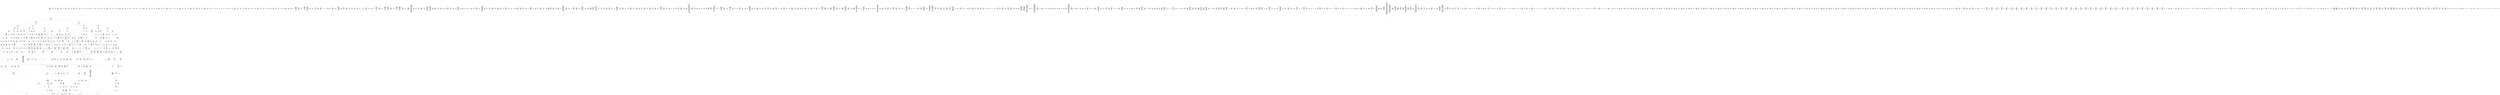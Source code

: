 /* Generated by GvGen v.1.0 (https://www.github.com/stricaud/gvgen) */

digraph G {
compound=true;
   node1 [label="[anywhere]"];
   node2 [label="# 0x0
PUSHX Data
PUSHX Data
MSTORE
PUSHX LogicData
CALLDATASIZE
LT
PUSHX Data
JUMPI
"];
   node3 [label="# 0xd
PUSHX Data
CALLDATALOAD
PUSHX BitData
SHR
PUSHX LogicData
GT
PUSHX Data
JUMPI
"];
   node4 [label="# 0x1e
PUSHX LogicData
GT
PUSHX Data
JUMPI
"];
   node5 [label="# 0x29
PUSHX LogicData
GT
PUSHX Data
JUMPI
"];
   node6 [label="# 0x34
PUSHX LogicData
EQ
PUSHX Data
JUMPI
"];
   node7 [label="# 0x3f
PUSHX LogicData
EQ
PUSHX Data
JUMPI
"];
   node8 [label="# 0x4a
PUSHX LogicData
EQ
PUSHX Data
JUMPI
"];
   node9 [label="# 0x55
PUSHX LogicData
EQ
PUSHX Data
JUMPI
"];
   node10 [label="# 0x60
PUSHX LogicData
EQ
PUSHX Data
JUMPI
"];
   node11 [label="# 0x6b
PUSHX LogicData
EQ
PUSHX Data
JUMPI
"];
   node12 [label="# 0x76
PUSHX Data
JUMP
"];
   node13 [label="# 0x7a
JUMPDEST
PUSHX LogicData
EQ
PUSHX Data
JUMPI
"];
   node14 [label="# 0x86
PUSHX LogicData
EQ
PUSHX Data
JUMPI
"];
   node15 [label="# 0x91
PUSHX LogicData
EQ
PUSHX Data
JUMPI
"];
   node16 [label="# 0x9c
PUSHX LogicData
EQ
PUSHX Data
JUMPI
"];
   node17 [label="# 0xa7
PUSHX LogicData
EQ
PUSHX Data
JUMPI
"];
   node18 [label="# 0xb2
PUSHX LogicData
EQ
PUSHX Data
JUMPI
"];
   node19 [label="# 0xbd
PUSHX Data
JUMP
"];
   node20 [label="# 0xc1
JUMPDEST
PUSHX LogicData
GT
PUSHX Data
JUMPI
"];
   node21 [label="# 0xcd
PUSHX LogicData
EQ
PUSHX Data
JUMPI
"];
   node22 [label="# 0xd8
PUSHX LogicData
EQ
PUSHX Data
JUMPI
"];
   node23 [label="# 0xe3
PUSHX LogicData
EQ
PUSHX Data
JUMPI
"];
   node24 [label="# 0xee
PUSHX LogicData
EQ
PUSHX Data
JUMPI
"];
   node25 [label="# 0xf9
PUSHX LogicData
EQ
PUSHX Data
JUMPI
"];
   node26 [label="# 0x104
PUSHX LogicData
EQ
PUSHX Data
JUMPI
"];
   node27 [label="# 0x10f
PUSHX Data
JUMP
"];
   node28 [label="# 0x113
JUMPDEST
PUSHX LogicData
EQ
PUSHX Data
JUMPI
"];
   node29 [label="# 0x11f
PUSHX LogicData
EQ
PUSHX Data
JUMPI
"];
   node30 [label="# 0x12a
PUSHX LogicData
EQ
PUSHX Data
JUMPI
"];
   node31 [label="# 0x135
PUSHX LogicData
EQ
PUSHX Data
JUMPI
"];
   node32 [label="# 0x140
PUSHX LogicData
EQ
PUSHX Data
JUMPI
"];
   node33 [label="# 0x14b
PUSHX LogicData
EQ
PUSHX Data
JUMPI
"];
   node34 [label="# 0x156
PUSHX Data
JUMP
"];
   node35 [label="# 0x15a
JUMPDEST
PUSHX LogicData
GT
PUSHX Data
JUMPI
"];
   node36 [label="# 0x166
PUSHX LogicData
GT
PUSHX Data
JUMPI
"];
   node37 [label="# 0x171
PUSHX LogicData
EQ
PUSHX Data
JUMPI
"];
   node38 [label="# 0x17c
PUSHX LogicData
EQ
PUSHX Data
JUMPI
"];
   node39 [label="# 0x187
PUSHX LogicData
EQ
PUSHX Data
JUMPI
"];
   node40 [label="# 0x192
PUSHX LogicData
EQ
PUSHX Data
JUMPI
"];
   node41 [label="# 0x19d
PUSHX LogicData
EQ
PUSHX Data
JUMPI
"];
   node42 [label="# 0x1a8
PUSHX LogicData
EQ
PUSHX Data
JUMPI
"];
   node43 [label="# 0x1b3
PUSHX Data
JUMP
"];
   node44 [label="# 0x1b7
JUMPDEST
PUSHX LogicData
EQ
PUSHX Data
JUMPI
"];
   node45 [label="# 0x1c3
PUSHX LogicData
EQ
PUSHX Data
JUMPI
"];
   node46 [label="# 0x1ce
PUSHX LogicData
EQ
PUSHX Data
JUMPI
"];
   node47 [label="# 0x1d9
PUSHX LogicData
EQ
PUSHX Data
JUMPI
"];
   node48 [label="# 0x1e4
PUSHX LogicData
EQ
PUSHX Data
JUMPI
"];
   node49 [label="# 0x1ef
PUSHX LogicData
EQ
PUSHX Data
JUMPI
"];
   node50 [label="# 0x1fa
PUSHX Data
JUMP
"];
   node51 [label="# 0x1fe
JUMPDEST
PUSHX LogicData
GT
PUSHX Data
JUMPI
"];
   node52 [label="# 0x20a
PUSHX LogicData
EQ
PUSHX Data
JUMPI
"];
   node53 [label="# 0x215
PUSHX LogicData
EQ
PUSHX Data
JUMPI
"];
   node54 [label="# 0x220
PUSHX LogicData
EQ
PUSHX Data
JUMPI
"];
   node55 [label="# 0x22b
PUSHX LogicData
EQ
PUSHX Data
JUMPI
"];
   node56 [label="# 0x236
PUSHX LogicData
EQ
PUSHX Data
JUMPI
"];
   node57 [label="# 0x241
PUSHX LogicData
EQ
PUSHX Data
JUMPI
"];
   node58 [label="# 0x24c
PUSHX Data
JUMP
"];
   node59 [label="# 0x250
JUMPDEST
PUSHX LogicData
EQ
PUSHX Data
JUMPI
"];
   node60 [label="# 0x25c
PUSHX LogicData
EQ
PUSHX Data
JUMPI
"];
   node61 [label="# 0x267
PUSHX LogicData
EQ
PUSHX Data
JUMPI
"];
   node62 [label="# 0x272
PUSHX LogicData
EQ
PUSHX Data
JUMPI
"];
   node63 [label="# 0x27d
PUSHX LogicData
EQ
PUSHX Data
JUMPI
"];
   node64 [label="# 0x288
PUSHX Data
JUMP
"];
   node65 [label="# 0x28c
JUMPDEST
CALLDATASIZE
PUSHX Data
JUMPI
"];
   node66 [label="# 0x292
PUSHX Data
PUSHX Data
PUSHX Data
JUMP
"];
   node67 [label="# 0x2ba
JUMPDEST
CALLVALUE
PUSHX MemData
MLOAD
PUSHX Data
PUSHX Data
JUMP
"];
   node68 [label="# 0x2c9
JUMPDEST
PUSHX MemData
MLOAD
SUB
LOGX
STOP
"];
   node69 [label="# 0x2d3
JUMPDEST
PUSHX Data
REVERT
"];
   node70 [label="# 0x2d8
JUMPDEST
CALLVALUE
ISZERO
PUSHX Data
JUMPI
"];
   node71 [label="# 0x2e0
PUSHX Data
REVERT
"];
   node72 [label="# 0x2e4
JUMPDEST
PUSHX Data
PUSHX ArithData
CALLDATASIZE
SUB
ADD
PUSHX Data
PUSHX Data
JUMP
"];
   node73 [label="# 0x2fa
JUMPDEST
PUSHX Data
JUMP
"];
   node74 [label="# 0x2ff
JUMPDEST
PUSHX MemData
MLOAD
PUSHX Data
PUSHX Data
JUMP
"];
   node75 [label="# 0x30c
JUMPDEST
PUSHX MemData
MLOAD
SUB
RETURN
"];
   node76 [label="# 0x315
JUMPDEST
CALLVALUE
ISZERO
PUSHX Data
JUMPI
"];
   node77 [label="# 0x31d
PUSHX Data
REVERT
"];
   node78 [label="# 0x321
JUMPDEST
PUSHX Data
PUSHX Data
JUMP
"];
   node79 [label="# 0x32a
JUMPDEST
STOP
"];
   node80 [label="# 0x32c
JUMPDEST
CALLVALUE
ISZERO
PUSHX Data
JUMPI
"];
   node81 [label="# 0x334
PUSHX Data
REVERT
"];
   node82 [label="# 0x338
JUMPDEST
PUSHX Data
PUSHX Data
JUMP
"];
   node83 [label="# 0x341
JUMPDEST
PUSHX MemData
MLOAD
PUSHX Data
PUSHX Data
JUMP
"];
   node84 [label="# 0x34e
JUMPDEST
PUSHX MemData
MLOAD
SUB
RETURN
"];
   node85 [label="# 0x357
JUMPDEST
CALLVALUE
ISZERO
PUSHX Data
JUMPI
"];
   node86 [label="# 0x35f
PUSHX Data
REVERT
"];
   node87 [label="# 0x363
JUMPDEST
PUSHX Data
PUSHX ArithData
CALLDATASIZE
SUB
ADD
PUSHX Data
PUSHX Data
JUMP
"];
   node88 [label="# 0x379
JUMPDEST
PUSHX Data
JUMP
"];
   node89 [label="# 0x37e
JUMPDEST
PUSHX MemData
MLOAD
PUSHX Data
PUSHX Data
JUMP
"];
   node90 [label="# 0x38b
JUMPDEST
PUSHX MemData
MLOAD
SUB
RETURN
"];
   node91 [label="# 0x394
JUMPDEST
CALLVALUE
ISZERO
PUSHX Data
JUMPI
"];
   node92 [label="# 0x39c
PUSHX Data
REVERT
"];
   node93 [label="# 0x3a0
JUMPDEST
PUSHX Data
PUSHX ArithData
CALLDATASIZE
SUB
ADD
PUSHX Data
PUSHX Data
JUMP
"];
   node94 [label="# 0x3b6
JUMPDEST
PUSHX Data
JUMP
"];
   node95 [label="# 0x3bb
JUMPDEST
STOP
"];
   node96 [label="# 0x3bd
JUMPDEST
CALLVALUE
ISZERO
PUSHX Data
JUMPI
"];
   node97 [label="# 0x3c5
PUSHX Data
REVERT
"];
   node98 [label="# 0x3c9
JUMPDEST
PUSHX Data
PUSHX Data
JUMP
"];
   node99 [label="# 0x3d2
JUMPDEST
STOP
"];
   node100 [label="# 0x3d4
JUMPDEST
CALLVALUE
ISZERO
PUSHX Data
JUMPI
"];
   node101 [label="# 0x3dc
PUSHX Data
REVERT
"];
   node102 [label="# 0x3e0
JUMPDEST
PUSHX Data
PUSHX Data
JUMP
"];
   node103 [label="# 0x3e9
JUMPDEST
STOP
"];
   node104 [label="# 0x3eb
JUMPDEST
CALLVALUE
ISZERO
PUSHX Data
JUMPI
"];
   node105 [label="# 0x3f3
PUSHX Data
REVERT
"];
   node106 [label="# 0x3f7
JUMPDEST
PUSHX Data
PUSHX Data
JUMP
"];
   node107 [label="# 0x400
JUMPDEST
PUSHX MemData
MLOAD
PUSHX Data
PUSHX Data
JUMP
"];
   node108 [label="# 0x40d
JUMPDEST
PUSHX MemData
MLOAD
SUB
RETURN
"];
   node109 [label="# 0x416
JUMPDEST
CALLVALUE
ISZERO
PUSHX Data
JUMPI
"];
   node110 [label="# 0x41e
PUSHX Data
REVERT
"];
   node111 [label="# 0x422
JUMPDEST
PUSHX Data
PUSHX ArithData
CALLDATASIZE
SUB
ADD
PUSHX Data
PUSHX Data
JUMP
"];
   node112 [label="# 0x438
JUMPDEST
PUSHX Data
JUMP
"];
   node113 [label="# 0x43d
JUMPDEST
STOP
"];
   node114 [label="# 0x43f
JUMPDEST
CALLVALUE
ISZERO
PUSHX Data
JUMPI
"];
   node115 [label="# 0x447
PUSHX Data
REVERT
"];
   node116 [label="# 0x44b
JUMPDEST
PUSHX Data
PUSHX Data
JUMP
"];
   node117 [label="# 0x454
JUMPDEST
PUSHX MemData
MLOAD
PUSHX Data
PUSHX Data
JUMP
"];
   node118 [label="# 0x461
JUMPDEST
PUSHX MemData
MLOAD
SUB
RETURN
"];
   node119 [label="# 0x46a
JUMPDEST
CALLVALUE
ISZERO
PUSHX Data
JUMPI
"];
   node120 [label="# 0x472
PUSHX Data
REVERT
"];
   node121 [label="# 0x476
JUMPDEST
PUSHX Data
PUSHX Data
JUMP
"];
   node122 [label="# 0x47f
JUMPDEST
PUSHX MemData
MLOAD
PUSHX Data
PUSHX Data
JUMP
"];
   node123 [label="# 0x48c
JUMPDEST
PUSHX MemData
MLOAD
SUB
RETURN
"];
   node124 [label="# 0x495
JUMPDEST
CALLVALUE
ISZERO
PUSHX Data
JUMPI
"];
   node125 [label="# 0x49d
PUSHX Data
REVERT
"];
   node126 [label="# 0x4a1
JUMPDEST
PUSHX Data
PUSHX ArithData
CALLDATASIZE
SUB
ADD
PUSHX Data
PUSHX Data
JUMP
"];
   node127 [label="# 0x4b7
JUMPDEST
PUSHX Data
JUMP
"];
   node128 [label="# 0x4bc
JUMPDEST
STOP
"];
   node129 [label="# 0x4be
JUMPDEST
CALLVALUE
ISZERO
PUSHX Data
JUMPI
"];
   node130 [label="# 0x4c6
PUSHX Data
REVERT
"];
   node131 [label="# 0x4ca
JUMPDEST
PUSHX Data
PUSHX ArithData
CALLDATASIZE
SUB
ADD
PUSHX Data
PUSHX Data
JUMP
"];
   node132 [label="# 0x4e0
JUMPDEST
PUSHX Data
JUMP
"];
   node133 [label="# 0x4e5
JUMPDEST
PUSHX MemData
MLOAD
PUSHX Data
PUSHX Data
JUMP
"];
   node134 [label="# 0x4f2
JUMPDEST
PUSHX MemData
MLOAD
SUB
RETURN
"];
   node135 [label="# 0x4fb
JUMPDEST
CALLVALUE
ISZERO
PUSHX Data
JUMPI
"];
   node136 [label="# 0x503
PUSHX Data
REVERT
"];
   node137 [label="# 0x507
JUMPDEST
PUSHX Data
PUSHX ArithData
CALLDATASIZE
SUB
ADD
PUSHX Data
PUSHX Data
JUMP
"];
   node138 [label="# 0x51d
JUMPDEST
PUSHX Data
JUMP
"];
   node139 [label="# 0x522
JUMPDEST
STOP
"];
   node140 [label="# 0x524
JUMPDEST
CALLVALUE
ISZERO
PUSHX Data
JUMPI
"];
   node141 [label="# 0x52c
PUSHX Data
REVERT
"];
   node142 [label="# 0x530
JUMPDEST
PUSHX Data
PUSHX ArithData
CALLDATASIZE
SUB
ADD
PUSHX Data
PUSHX Data
JUMP
"];
   node143 [label="# 0x546
JUMPDEST
PUSHX Data
JUMP
"];
   node144 [label="# 0x54b
JUMPDEST
PUSHX MemData
MLOAD
PUSHX Data
PUSHX Data
JUMP
"];
   node145 [label="# 0x558
JUMPDEST
PUSHX MemData
MLOAD
SUB
RETURN
"];
   node146 [label="# 0x561
JUMPDEST
CALLVALUE
ISZERO
PUSHX Data
JUMPI
"];
   node147 [label="# 0x569
PUSHX Data
REVERT
"];
   node148 [label="# 0x56d
JUMPDEST
PUSHX Data
PUSHX ArithData
CALLDATASIZE
SUB
ADD
PUSHX Data
PUSHX Data
JUMP
"];
   node149 [label="# 0x583
JUMPDEST
PUSHX Data
JUMP
"];
   node150 [label="# 0x588
JUMPDEST
STOP
"];
   node151 [label="# 0x58a
JUMPDEST
CALLVALUE
ISZERO
PUSHX Data
JUMPI
"];
   node152 [label="# 0x592
PUSHX Data
REVERT
"];
   node153 [label="# 0x596
JUMPDEST
PUSHX Data
PUSHX ArithData
CALLDATASIZE
SUB
ADD
PUSHX Data
PUSHX Data
JUMP
"];
   node154 [label="# 0x5ac
JUMPDEST
PUSHX Data
JUMP
"];
   node155 [label="# 0x5b1
JUMPDEST
STOP
"];
   node156 [label="# 0x5b3
JUMPDEST
CALLVALUE
ISZERO
PUSHX Data
JUMPI
"];
   node157 [label="# 0x5bb
PUSHX Data
REVERT
"];
   node158 [label="# 0x5bf
JUMPDEST
PUSHX Data
PUSHX Data
JUMP
"];
   node159 [label="# 0x5c8
JUMPDEST
PUSHX MemData
MLOAD
PUSHX Data
PUSHX Data
JUMP
"];
   node160 [label="# 0x5d5
JUMPDEST
PUSHX MemData
MLOAD
SUB
RETURN
"];
   node161 [label="# 0x5de
JUMPDEST
CALLVALUE
ISZERO
PUSHX Data
JUMPI
"];
   node162 [label="# 0x5e6
PUSHX Data
REVERT
"];
   node163 [label="# 0x5ea
JUMPDEST
PUSHX Data
PUSHX ArithData
CALLDATASIZE
SUB
ADD
PUSHX Data
PUSHX Data
JUMP
"];
   node164 [label="# 0x600
JUMPDEST
PUSHX Data
JUMP
"];
   node165 [label="# 0x605
JUMPDEST
STOP
"];
   node166 [label="# 0x607
JUMPDEST
CALLVALUE
ISZERO
PUSHX Data
JUMPI
"];
   node167 [label="# 0x60f
PUSHX Data
REVERT
"];
   node168 [label="# 0x613
JUMPDEST
PUSHX Data
PUSHX ArithData
CALLDATASIZE
SUB
ADD
PUSHX Data
PUSHX Data
JUMP
"];
   node169 [label="# 0x629
JUMPDEST
PUSHX Data
JUMP
"];
   node170 [label="# 0x62e
JUMPDEST
PUSHX MemData
MLOAD
PUSHX Data
PUSHX Data
JUMP
"];
   node171 [label="# 0x63b
JUMPDEST
PUSHX MemData
MLOAD
SUB
RETURN
"];
   node172 [label="# 0x644
JUMPDEST
CALLVALUE
ISZERO
PUSHX Data
JUMPI
"];
   node173 [label="# 0x64c
PUSHX Data
REVERT
"];
   node174 [label="# 0x650
JUMPDEST
PUSHX Data
PUSHX Data
JUMP
"];
   node175 [label="# 0x659
JUMPDEST
PUSHX MemData
MLOAD
PUSHX Data
PUSHX Data
JUMP
"];
   node176 [label="# 0x666
JUMPDEST
PUSHX MemData
MLOAD
SUB
RETURN
"];
   node177 [label="# 0x66f
JUMPDEST
CALLVALUE
ISZERO
PUSHX Data
JUMPI
"];
   node178 [label="# 0x677
PUSHX Data
REVERT
"];
   node179 [label="# 0x67b
JUMPDEST
PUSHX Data
PUSHX ArithData
CALLDATASIZE
SUB
ADD
PUSHX Data
PUSHX Data
JUMP
"];
   node180 [label="# 0x691
JUMPDEST
PUSHX Data
JUMP
"];
   node181 [label="# 0x696
JUMPDEST
STOP
"];
   node182 [label="# 0x698
JUMPDEST
CALLVALUE
ISZERO
PUSHX Data
JUMPI
"];
   node183 [label="# 0x6a0
PUSHX Data
REVERT
"];
   node184 [label="# 0x6a4
JUMPDEST
PUSHX Data
PUSHX ArithData
CALLDATASIZE
SUB
ADD
PUSHX Data
PUSHX Data
JUMP
"];
   node185 [label="# 0x6ba
JUMPDEST
PUSHX Data
JUMP
"];
   node186 [label="# 0x6bf
JUMPDEST
PUSHX MemData
MLOAD
PUSHX Data
PUSHX Data
JUMP
"];
   node187 [label="# 0x6cc
JUMPDEST
PUSHX MemData
MLOAD
SUB
RETURN
"];
   node188 [label="# 0x6d5
JUMPDEST
CALLVALUE
ISZERO
PUSHX Data
JUMPI
"];
   node189 [label="# 0x6dd
PUSHX Data
REVERT
"];
   node190 [label="# 0x6e1
JUMPDEST
PUSHX Data
PUSHX ArithData
CALLDATASIZE
SUB
ADD
PUSHX Data
PUSHX Data
JUMP
"];
   node191 [label="# 0x6f7
JUMPDEST
PUSHX Data
JUMP
"];
   node192 [label="# 0x6fc
JUMPDEST
PUSHX MemData
MLOAD
PUSHX Data
PUSHX Data
JUMP
"];
   node193 [label="# 0x709
JUMPDEST
PUSHX MemData
MLOAD
SUB
RETURN
"];
   node194 [label="# 0x712
JUMPDEST
CALLVALUE
ISZERO
PUSHX Data
JUMPI
"];
   node195 [label="# 0x71a
PUSHX Data
REVERT
"];
   node196 [label="# 0x71e
JUMPDEST
PUSHX Data
PUSHX Data
JUMP
"];
   node197 [label="# 0x727
JUMPDEST
STOP
"];
   node198 [label="# 0x729
JUMPDEST
CALLVALUE
ISZERO
PUSHX Data
JUMPI
"];
   node199 [label="# 0x731
PUSHX Data
REVERT
"];
   node200 [label="# 0x735
JUMPDEST
PUSHX Data
PUSHX Data
JUMP
"];
   node201 [label="# 0x73e
JUMPDEST
PUSHX MemData
MLOAD
PUSHX Data
PUSHX Data
JUMP
"];
   node202 [label="# 0x74b
JUMPDEST
PUSHX MemData
MLOAD
SUB
RETURN
"];
   node203 [label="# 0x754
JUMPDEST
CALLVALUE
ISZERO
PUSHX Data
JUMPI
"];
   node204 [label="# 0x75c
PUSHX Data
REVERT
"];
   node205 [label="# 0x760
JUMPDEST
PUSHX Data
PUSHX ArithData
CALLDATASIZE
SUB
ADD
PUSHX Data
PUSHX Data
JUMP
"];
   node206 [label="# 0x776
JUMPDEST
PUSHX Data
JUMP
"];
   node207 [label="# 0x77b
JUMPDEST
PUSHX MemData
MLOAD
PUSHX Data
PUSHX Data
JUMP
"];
   node208 [label="# 0x788
JUMPDEST
PUSHX MemData
MLOAD
SUB
RETURN
"];
   node209 [label="# 0x791
JUMPDEST
CALLVALUE
ISZERO
PUSHX Data
JUMPI
"];
   node210 [label="# 0x799
PUSHX Data
REVERT
"];
   node211 [label="# 0x79d
JUMPDEST
PUSHX Data
PUSHX Data
JUMP
"];
   node212 [label="# 0x7a6
JUMPDEST
PUSHX MemData
MLOAD
PUSHX Data
PUSHX Data
JUMP
"];
   node213 [label="# 0x7b3
JUMPDEST
PUSHX MemData
MLOAD
SUB
RETURN
"];
   node214 [label="# 0x7bc
JUMPDEST
CALLVALUE
ISZERO
PUSHX Data
JUMPI
"];
   node215 [label="# 0x7c4
PUSHX Data
REVERT
"];
   node216 [label="# 0x7c8
JUMPDEST
PUSHX Data
PUSHX ArithData
CALLDATASIZE
SUB
ADD
PUSHX Data
PUSHX Data
JUMP
"];
   node217 [label="# 0x7de
JUMPDEST
PUSHX Data
JUMP
"];
   node218 [label="# 0x7e3
JUMPDEST
PUSHX MemData
MLOAD
PUSHX Data
PUSHX Data
JUMP
"];
   node219 [label="# 0x7f0
JUMPDEST
PUSHX MemData
MLOAD
SUB
RETURN
"];
   node220 [label="# 0x7f9
JUMPDEST
CALLVALUE
ISZERO
PUSHX Data
JUMPI
"];
   node221 [label="# 0x801
PUSHX Data
REVERT
"];
   node222 [label="# 0x805
JUMPDEST
PUSHX Data
PUSHX Data
JUMP
"];
   node223 [label="# 0x80e
JUMPDEST
PUSHX MemData
MLOAD
PUSHX Data
PUSHX Data
JUMP
"];
   node224 [label="# 0x81b
JUMPDEST
PUSHX MemData
MLOAD
SUB
RETURN
"];
   node225 [label="# 0x824
JUMPDEST
CALLVALUE
ISZERO
PUSHX Data
JUMPI
"];
   node226 [label="# 0x82c
PUSHX Data
REVERT
"];
   node227 [label="# 0x830
JUMPDEST
PUSHX Data
PUSHX ArithData
CALLDATASIZE
SUB
ADD
PUSHX Data
PUSHX Data
JUMP
"];
   node228 [label="# 0x846
JUMPDEST
PUSHX Data
JUMP
"];
   node229 [label="# 0x84b
JUMPDEST
PUSHX MemData
MLOAD
PUSHX Data
PUSHX Data
JUMP
"];
   node230 [label="# 0x858
JUMPDEST
PUSHX MemData
MLOAD
SUB
RETURN
"];
   node231 [label="# 0x861
JUMPDEST
PUSHX Data
PUSHX ArithData
CALLDATASIZE
SUB
ADD
PUSHX Data
PUSHX Data
JUMP
"];
   node232 [label="# 0x876
JUMPDEST
PUSHX Data
JUMP
"];
   node233 [label="# 0x87b
JUMPDEST
STOP
"];
   node234 [label="# 0x87d
JUMPDEST
CALLVALUE
ISZERO
PUSHX Data
JUMPI
"];
   node235 [label="# 0x885
PUSHX Data
REVERT
"];
   node236 [label="# 0x889
JUMPDEST
PUSHX Data
PUSHX Data
JUMP
"];
   node237 [label="# 0x892
JUMPDEST
PUSHX MemData
MLOAD
PUSHX Data
PUSHX Data
JUMP
"];
   node238 [label="# 0x89f
JUMPDEST
PUSHX MemData
MLOAD
SUB
RETURN
"];
   node239 [label="# 0x8a8
JUMPDEST
CALLVALUE
ISZERO
PUSHX Data
JUMPI
"];
   node240 [label="# 0x8b0
PUSHX Data
REVERT
"];
   node241 [label="# 0x8b4
JUMPDEST
PUSHX Data
PUSHX ArithData
CALLDATASIZE
SUB
ADD
PUSHX Data
PUSHX Data
JUMP
"];
   node242 [label="# 0x8ca
JUMPDEST
PUSHX Data
JUMP
"];
   node243 [label="# 0x8cf
JUMPDEST
STOP
"];
   node244 [label="# 0x8d1
JUMPDEST
CALLVALUE
ISZERO
PUSHX Data
JUMPI
"];
   node245 [label="# 0x8d9
PUSHX Data
REVERT
"];
   node246 [label="# 0x8dd
JUMPDEST
PUSHX Data
PUSHX ArithData
CALLDATASIZE
SUB
ADD
PUSHX Data
PUSHX Data
JUMP
"];
   node247 [label="# 0x8f3
JUMPDEST
PUSHX Data
JUMP
"];
   node248 [label="# 0x8f8
JUMPDEST
STOP
"];
   node249 [label="# 0x8fa
JUMPDEST
CALLVALUE
ISZERO
PUSHX Data
JUMPI
"];
   node250 [label="# 0x902
PUSHX Data
REVERT
"];
   node251 [label="# 0x906
JUMPDEST
PUSHX Data
PUSHX Data
JUMP
"];
   node252 [label="# 0x90f
JUMPDEST
STOP
"];
   node253 [label="# 0x911
JUMPDEST
CALLVALUE
ISZERO
PUSHX Data
JUMPI
"];
   node254 [label="# 0x919
PUSHX Data
REVERT
"];
   node255 [label="# 0x91d
JUMPDEST
PUSHX Data
PUSHX ArithData
CALLDATASIZE
SUB
ADD
PUSHX Data
PUSHX Data
JUMP
"];
   node256 [label="# 0x933
JUMPDEST
PUSHX Data
JUMP
"];
   node257 [label="# 0x938
JUMPDEST
STOP
"];
   node258 [label="# 0x93a
JUMPDEST
CALLVALUE
ISZERO
PUSHX Data
JUMPI
"];
   node259 [label="# 0x942
PUSHX Data
REVERT
"];
   node260 [label="# 0x946
JUMPDEST
PUSHX Data
PUSHX ArithData
CALLDATASIZE
SUB
ADD
PUSHX Data
PUSHX Data
JUMP
"];
   node261 [label="# 0x95c
JUMPDEST
PUSHX Data
JUMP
"];
   node262 [label="# 0x961
JUMPDEST
PUSHX MemData
MLOAD
PUSHX Data
PUSHX Data
JUMP
"];
   node263 [label="# 0x96e
JUMPDEST
PUSHX MemData
MLOAD
SUB
RETURN
"];
   node264 [label="# 0x977
JUMPDEST
CALLVALUE
ISZERO
PUSHX Data
JUMPI
"];
   node265 [label="# 0x97f
PUSHX Data
REVERT
"];
   node266 [label="# 0x983
JUMPDEST
PUSHX Data
PUSHX Data
JUMP
"];
   node267 [label="# 0x98c
JUMPDEST
PUSHX MemData
MLOAD
PUSHX Data
PUSHX Data
JUMP
"];
   node268 [label="# 0x999
JUMPDEST
PUSHX MemData
MLOAD
SUB
RETURN
"];
   node269 [label="# 0x9a2
JUMPDEST
CALLVALUE
ISZERO
PUSHX Data
JUMPI
"];
   node270 [label="# 0x9aa
PUSHX Data
REVERT
"];
   node271 [label="# 0x9ae
JUMPDEST
PUSHX Data
PUSHX ArithData
CALLDATASIZE
SUB
ADD
PUSHX Data
PUSHX Data
JUMP
"];
   node272 [label="# 0x9c4
JUMPDEST
PUSHX Data
JUMP
"];
   node273 [label="# 0x9c9
JUMPDEST
PUSHX MemData
MLOAD
PUSHX Data
PUSHX Data
JUMP
"];
   node274 [label="# 0x9d6
JUMPDEST
PUSHX MemData
MLOAD
SUB
RETURN
"];
   node275 [label="# 0x9df
JUMPDEST
PUSHX Data
PUSHX ArithData
CALLDATASIZE
SUB
ADD
PUSHX Data
PUSHX Data
JUMP
"];
   node276 [label="# 0x9f4
JUMPDEST
PUSHX Data
JUMP
"];
   node277 [label="# 0x9f9
JUMPDEST
STOP
"];
   node278 [label="# 0x9fb
JUMPDEST
CALLVALUE
ISZERO
PUSHX Data
JUMPI
"];
   node279 [label="# 0xa03
PUSHX Data
REVERT
"];
   node280 [label="# 0xa07
JUMPDEST
PUSHX Data
PUSHX ArithData
CALLDATASIZE
SUB
ADD
PUSHX Data
PUSHX Data
JUMP
"];
   node281 [label="# 0xa1d
JUMPDEST
PUSHX Data
JUMP
"];
   node282 [label="# 0xa22
JUMPDEST
PUSHX MemData
MLOAD
PUSHX Data
PUSHX Data
JUMP
"];
   node283 [label="# 0xa2f
JUMPDEST
PUSHX MemData
MLOAD
SUB
RETURN
"];
   node284 [label="# 0xa38
JUMPDEST
CALLVALUE
ISZERO
PUSHX Data
JUMPI
"];
   node285 [label="# 0xa40
PUSHX Data
REVERT
"];
   node286 [label="# 0xa44
JUMPDEST
PUSHX Data
PUSHX ArithData
CALLDATASIZE
SUB
ADD
PUSHX Data
PUSHX Data
JUMP
"];
   node287 [label="# 0xa5a
JUMPDEST
PUSHX Data
JUMP
"];
   node288 [label="# 0xa5f
JUMPDEST
STOP
"];
   node289 [label="# 0xa61
JUMPDEST
CALLVALUE
ISZERO
PUSHX Data
JUMPI
"];
   node290 [label="# 0xa69
PUSHX Data
REVERT
"];
   node291 [label="# 0xa6d
JUMPDEST
PUSHX Data
PUSHX Data
JUMP
"];
   node292 [label="# 0xa76
JUMPDEST
PUSHX MemData
MLOAD
PUSHX Data
PUSHX Data
JUMP
"];
   node293 [label="# 0xa83
JUMPDEST
PUSHX MemData
MLOAD
SUB
RETURN
"];
   node294 [label="# 0xa8c
JUMPDEST
CALLVALUE
ISZERO
PUSHX Data
JUMPI
"];
   node295 [label="# 0xa94
PUSHX Data
REVERT
"];
   node296 [label="# 0xa98
JUMPDEST
PUSHX Data
PUSHX ArithData
CALLDATASIZE
SUB
ADD
PUSHX Data
PUSHX Data
JUMP
"];
   node297 [label="# 0xaae
JUMPDEST
PUSHX Data
JUMP
"];
   node298 [label="# 0xab3
JUMPDEST
PUSHX MemData
MLOAD
PUSHX Data
PUSHX Data
JUMP
"];
   node299 [label="# 0xac0
JUMPDEST
PUSHX MemData
MLOAD
SUB
RETURN
"];
   node300 [label="# 0xac9
JUMPDEST
CALLVALUE
ISZERO
PUSHX Data
JUMPI
"];
   node301 [label="# 0xad1
PUSHX Data
REVERT
"];
   node302 [label="# 0xad5
JUMPDEST
PUSHX Data
PUSHX ArithData
CALLDATASIZE
SUB
ADD
PUSHX Data
PUSHX Data
JUMP
"];
   node303 [label="# 0xaeb
JUMPDEST
PUSHX Data
JUMP
"];
   node304 [label="# 0xaf0
JUMPDEST
STOP
"];
   node305 [label="# 0xaf2
JUMPDEST
CALLVALUE
ISZERO
PUSHX Data
JUMPI
"];
   node306 [label="# 0xafa
PUSHX Data
REVERT
"];
   node307 [label="# 0xafe
JUMPDEST
PUSHX Data
PUSHX ArithData
CALLDATASIZE
SUB
ADD
PUSHX Data
PUSHX Data
JUMP
"];
   node308 [label="# 0xb14
JUMPDEST
PUSHX Data
JUMP
"];
   node309 [label="# 0xb19
JUMPDEST
PUSHX MemData
MLOAD
PUSHX Data
PUSHX Data
JUMP
"];
   node310 [label="# 0xb26
JUMPDEST
PUSHX MemData
MLOAD
SUB
RETURN
"];
   node311 [label="# 0xb2f
JUMPDEST
PUSHX Data
CALLER
JUMP
"];
   node312 [label="# 0xb37
JUMPDEST
PUSHX Data
PUSHX Data
PUSHX Data
JUMP
"];
   node313 [label="# 0xb42
JUMPDEST
JUMP
"];
   node314 [label="# 0xb49
JUMPDEST
PUSHX Data
PUSHX Data
PUSHX Data
PUSHX Data
JUMP
"];
   node315 [label="# 0xb76
JUMPDEST
PUSHX Data
JUMP
"];
   node316 [label="# 0xb7b
JUMPDEST
PUSHX LogicData
ISZERO
ISZERO
PUSHX StorData
PUSHX ArithData
SLOAD
PUSHX ArithData
EXP
DIV
PUSHX BitData
AND
ISZERO
ISZERO
EQ
PUSHX Data
JUMPI
"];
   node317 [label="# 0xb97
PUSHX MemData
MLOAD
PUSHX Data
MSTORE
PUSHX ArithData
ADD
PUSHX Data
PUSHX Data
JUMP
"];
   node318 [label="# 0xbc8
JUMPDEST
PUSHX MemData
MLOAD
SUB
REVERT
"];
   node319 [label="# 0xbd1
JUMPDEST
PUSHX LogicData
PUSHX StorData
PUSHX ArithData
PUSHX ArithData
EXP
SLOAD
PUSHX ArithData
MUL
NOT
AND
ISZERO
ISZERO
MUL
OR
SSTORE
JUMP
"];
   node320 [label="# 0xbef
JUMPDEST
PUSHX Data
PUSHX StorData
SLOAD
PUSHX Data
PUSHX Data
JUMP
"];
   node321 [label="# 0xbfe
JUMPDEST
PUSHX ArithData
ADD
PUSHX ArithData
DIV
MUL
PUSHX ArithData
ADD
PUSHX MemData
MLOAD
ADD
PUSHX Data
MSTORE
MSTORE
PUSHX ArithData
ADD
SLOAD
PUSHX Data
PUSHX Data
JUMP
"];
   node322 [label="# 0xc2a
JUMPDEST
ISZERO
PUSHX Data
JUMPI
"];
   node323 [label="# 0xc31
PUSHX LogicData
LT
PUSHX Data
JUMPI
"];
   node324 [label="# 0xc39
PUSHX ArithData
SLOAD
DIV
MUL
MSTORE
PUSHX ArithData
ADD
PUSHX Data
JUMP
"];
   node325 [label="# 0xc4c
JUMPDEST
ADD
PUSHX Data
MSTORE
PUSHX Data
PUSHX Data
SHA3
"];
   node326 [label="# 0xc5a
JUMPDEST
SLOAD
MSTORE
PUSHX ArithData
ADD
PUSHX ArithData
ADD
GT
PUSHX Data
JUMPI
"];
   node327 [label="# 0xc6e
SUB
PUSHX BitData
AND
ADD
"];
   node328 [label="# 0xc77
JUMPDEST
JUMP
"];
   node329 [label="# 0xc81
JUMPDEST
PUSHX Data
PUSHX Data
PUSHX Data
JUMP
"];
   node330 [label="# 0xc8c
JUMPDEST
PUSHX Data
JUMPI
"];
   node331 [label="# 0xc91
PUSHX MemData
MLOAD
PUSHX Data
MSTORE
PUSHX ArithData
ADD
PUSHX Data
PUSHX Data
JUMP
"];
   node332 [label="# 0xcc2
JUMPDEST
PUSHX MemData
MLOAD
SUB
REVERT
"];
   node333 [label="# 0xccb
JUMPDEST
PUSHX Data
PUSHX ArithData
MSTORE
PUSHX ArithData
ADD
MSTORE
PUSHX ArithData
ADD
PUSHX Data
SHA3
PUSHX ArithData
SLOAD
PUSHX ArithData
EXP
DIV
PUSHX BitData
AND
JUMP
"];
   node334 [label="# 0xd06
JUMPDEST
PUSHX Data
PUSHX Data
PUSHX Data
JUMP
"];
   node335 [label="# 0xd11
JUMPDEST
PUSHX BitData
AND
PUSHX BitData
AND
EQ
ISZERO
PUSHX Data
JUMPI
"];
   node336 [label="# 0xd48
PUSHX MemData
MLOAD
PUSHX Data
MSTORE
PUSHX ArithData
ADD
PUSHX Data
PUSHX Data
JUMP
"];
   node337 [label="# 0xd79
JUMPDEST
PUSHX MemData
MLOAD
SUB
REVERT
"];
   node338 [label="# 0xd82
JUMPDEST
PUSHX BitData
AND
PUSHX Data
PUSHX Data
JUMP
"];
   node339 [label="# 0xda1
JUMPDEST
PUSHX BitData
AND
EQ
PUSHX Data
JUMPI
"];
   node340 [label="# 0xdbe
PUSHX Data
PUSHX Data
PUSHX Data
JUMP
"];
   node341 [label="# 0xdca
JUMPDEST
PUSHX Data
JUMP
"];
   node342 [label="# 0xdcf
JUMPDEST
"];
   node343 [label="# 0xdd0
JUMPDEST
PUSHX Data
JUMPI
"];
   node344 [label="# 0xdd5
PUSHX MemData
MLOAD
PUSHX Data
MSTORE
PUSHX ArithData
ADD
PUSHX Data
PUSHX Data
JUMP
"];
   node345 [label="# 0xe06
JUMPDEST
PUSHX MemData
MLOAD
SUB
REVERT
"];
   node346 [label="# 0xe0f
JUMPDEST
PUSHX Data
PUSHX Data
JUMP
"];
   node347 [label="# 0xe19
JUMPDEST
JUMP
"];
   node348 [label="# 0xe1e
JUMPDEST
PUSHX Data
PUSHX Data
PUSHX Data
PUSHX Data
JUMP
"];
   node349 [label="# 0xe4b
JUMPDEST
PUSHX Data
JUMP
"];
   node350 [label="# 0xe50
JUMPDEST
PUSHX LogicData
ISZERO
ISZERO
PUSHX StorData
PUSHX ArithData
SLOAD
PUSHX ArithData
EXP
DIV
PUSHX BitData
AND
ISZERO
ISZERO
EQ
PUSHX Data
JUMPI
"];
   node351 [label="# 0xe6c
PUSHX MemData
MLOAD
PUSHX Data
MSTORE
PUSHX ArithData
ADD
PUSHX Data
PUSHX Data
JUMP
"];
   node352 [label="# 0xe9d
JUMPDEST
PUSHX MemData
MLOAD
SUB
REVERT
"];
   node353 [label="# 0xea6
JUMPDEST
PUSHX LogicData
PUSHX StorData
PUSHX ArithData
PUSHX ArithData
EXP
SLOAD
PUSHX ArithData
MUL
NOT
AND
ISZERO
ISZERO
MUL
OR
SSTORE
JUMP
"];
   node354 [label="# 0xec4
JUMPDEST
PUSHX Data
PUSHX Data
PUSHX Data
PUSHX Data
JUMP
"];
   node355 [label="# 0xef1
JUMPDEST
PUSHX Data
JUMP
"];
   node356 [label="# 0xef6
JUMPDEST
PUSHX LogicData
ISZERO
ISZERO
PUSHX StorData
PUSHX ArithData
SLOAD
PUSHX ArithData
EXP
DIV
PUSHX BitData
AND
ISZERO
ISZERO
EQ
PUSHX Data
JUMPI
"];
   node357 [label="# 0xf12
PUSHX MemData
MLOAD
PUSHX Data
MSTORE
PUSHX ArithData
ADD
PUSHX Data
PUSHX Data
JUMP
"];
   node358 [label="# 0xf43
JUMPDEST
PUSHX MemData
MLOAD
SUB
REVERT
"];
   node359 [label="# 0xf4c
JUMPDEST
PUSHX LogicData
PUSHX StorData
PUSHX ArithData
PUSHX ArithData
EXP
SLOAD
PUSHX ArithData
MUL
NOT
AND
ISZERO
ISZERO
MUL
OR
SSTORE
JUMP
"];
   node360 [label="# 0xf6a
JUMPDEST
PUSHX Data
PUSHX StorData
SLOAD
JUMP
"];
   node361 [label="# 0xf77
JUMPDEST
PUSHX LogicData
PUSHX Data
PUSHX ArithData
PUSHX BitData
AND
PUSHX BitData
AND
MSTORE
PUSHX ArithData
ADD
MSTORE
PUSHX ArithData
ADD
PUSHX Data
SHA3
SLOAD
GT
PUSHX Data
JUMPI
"];
   node362 [label="# 0xfbf
PUSHX MemData
MLOAD
PUSHX Data
MSTORE
PUSHX ArithData
ADD
PUSHX Data
PUSHX Data
JUMP
"];
   node363 [label="# 0xff0
JUMPDEST
PUSHX MemData
MLOAD
SUB
REVERT
"];
   node364 [label="# 0xff9
JUMPDEST
PUSHX Data
PUSHX StorData
SLOAD
SELFBALANCE
PUSHX Data
PUSHX Data
JUMP
"];
   node365 [label="# 0x1009
JUMPDEST
PUSHX Data
PUSHX Data
PUSHX ArithData
PUSHX BitData
AND
PUSHX BitData
AND
MSTORE
PUSHX ArithData
ADD
MSTORE
PUSHX ArithData
ADD
PUSHX Data
SHA3
SLOAD
PUSHX StorData
SLOAD
PUSHX Data
PUSHX ArithData
PUSHX BitData
AND
PUSHX BitData
AND
MSTORE
PUSHX ArithData
ADD
MSTORE
PUSHX ArithData
ADD
PUSHX Data
SHA3
SLOAD
PUSHX Data
PUSHX Data
JUMP
"];
   node366 [label="# 0x109b
JUMPDEST
PUSHX Data
PUSHX Data
JUMP
"];
   node367 [label="# 0x10a5
JUMPDEST
PUSHX Data
PUSHX Data
JUMP
"];
   node368 [label="# 0x10af
JUMPDEST
PUSHX LogicData
EQ
ISZERO
PUSHX Data
JUMPI
"];
   node369 [label="# 0x10bb
PUSHX MemData
MLOAD
PUSHX Data
MSTORE
PUSHX ArithData
ADD
PUSHX Data
PUSHX Data
JUMP
"];
   node370 [label="# 0x10ec
JUMPDEST
PUSHX MemData
MLOAD
SUB
REVERT
"];
   node371 [label="# 0x10f5
JUMPDEST
PUSHX Data
PUSHX ArithData
PUSHX BitData
AND
PUSHX BitData
AND
MSTORE
PUSHX ArithData
ADD
MSTORE
PUSHX ArithData
ADD
PUSHX Data
SHA3
SLOAD
PUSHX Data
PUSHX Data
JUMP
"];
   node372 [label="# 0x1140
JUMPDEST
PUSHX Data
PUSHX ArithData
PUSHX BitData
AND
PUSHX BitData
AND
MSTORE
PUSHX ArithData
ADD
MSTORE
PUSHX ArithData
ADD
PUSHX Data
SHA3
SSTORE
PUSHX StorData
SLOAD
PUSHX Data
PUSHX Data
JUMP
"];
   node373 [label="# 0x1191
JUMPDEST
PUSHX Data
SSTORE
PUSHX Data
PUSHX Data
JUMP
"];
   node374 [label="# 0x11a1
JUMPDEST
PUSHX Data
PUSHX MemData
MLOAD
PUSHX Data
PUSHX Data
JUMP
"];
   node375 [label="# 0x11d2
JUMPDEST
PUSHX MemData
MLOAD
SUB
LOGX
JUMP
"];
   node376 [label="# 0x11df
JUMPDEST
PUSHX StorData
SLOAD
JUMP
"];
   node377 [label="# 0x11e5
JUMPDEST
PUSHX StorData
SLOAD
JUMP
"];
   node378 [label="# 0x11eb
JUMPDEST
PUSHX Data
PUSHX Data
PUSHX Data
JUMP
"];
   node379 [label="# 0x11f6
JUMPDEST
PUSHX Data
JUMP
"];
   node380 [label="# 0x11fc
JUMPDEST
PUSHX Data
JUMPI
"];
   node381 [label="# 0x1201
PUSHX MemData
MLOAD
PUSHX Data
MSTORE
PUSHX ArithData
ADD
PUSHX Data
PUSHX Data
JUMP
"];
   node382 [label="# 0x1232
JUMPDEST
PUSHX MemData
MLOAD
SUB
REVERT
"];
   node383 [label="# 0x123b
JUMPDEST
PUSHX Data
PUSHX Data
JUMP
"];
   node384 [label="# 0x1246
JUMPDEST
JUMP
"];
   node385 [label="# 0x124b
JUMPDEST
PUSHX Data
PUSHX Data
PUSHX ArithData
MSTORE
PUSHX ArithData
ADD
MSTORE
PUSHX ArithData
ADD
PUSHX Data
SHA3
PUSHX ArithData
ADD
SLOAD
JUMP
"];
   node386 [label="# 0x126b
JUMPDEST
PUSHX Data
PUSHX Data
JUMP
"];
   node387 [label="# 0x1274
JUMPDEST
PUSHX Data
PUSHX Data
PUSHX Data
JUMP
"];
   node388 [label="# 0x1280
JUMPDEST
PUSHX Data
JUMP
"];
   node389 [label="# 0x1285
JUMPDEST
PUSHX Data
PUSHX Data
JUMP
"];
   node390 [label="# 0x128f
JUMPDEST
JUMP
"];
   node391 [label="# 0x1294
JUMPDEST
PUSHX Data
PUSHX Data
PUSHX Data
JUMP
"];
   node392 [label="# 0x129f
JUMPDEST
LT
PUSHX Data
JUMPI
"];
   node393 [label="# 0x12a6
PUSHX MemData
MLOAD
PUSHX Data
MSTORE
PUSHX ArithData
ADD
PUSHX Data
PUSHX Data
JUMP
"];
   node394 [label="# 0x12d7
JUMPDEST
PUSHX MemData
MLOAD
SUB
REVERT
"];
   node395 [label="# 0x12e0
JUMPDEST
PUSHX Data
PUSHX ArithData
PUSHX BitData
AND
PUSHX BitData
AND
MSTORE
PUSHX ArithData
ADD
MSTORE
PUSHX ArithData
ADD
PUSHX Data
SHA3
PUSHX ArithData
MSTORE
PUSHX ArithData
ADD
MSTORE
PUSHX ArithData
ADD
PUSHX Data
SHA3
SLOAD
JUMP
"];
   node396 [label="# 0x1339
JUMPDEST
PUSHX Data
PUSHX Data
PUSHX Data
PUSHX Data
JUMP
"];
   node397 [label="# 0x1366
JUMPDEST
PUSHX Data
JUMP
"];
   node398 [label="# 0x136b
JUMPDEST
PUSHX LogicData
GT
PUSHX Data
JUMPI
"];
   node399 [label="# 0x1374
PUSHX MemData
MLOAD
PUSHX Data
MSTORE
PUSHX ArithData
ADD
PUSHX Data
PUSHX Data
JUMP
"];
   node400 [label="# 0x13a5
JUMPDEST
PUSHX MemData
MLOAD
SUB
REVERT
"];
   node401 [label="# 0x13ae
JUMPDEST
PUSHX StorData
SLOAD
PUSHX Data
PUSHX Data
PUSHX Data
JUMP
"];
   node402 [label="# 0x13bd
JUMPDEST
PUSHX BitData
PUSHX BitData
AND
JUMP
"];
   node403 [label="# 0x13cb
JUMPDEST
LT
PUSHX Data
JUMPI
"];
   node404 [label="# 0x13d1
PUSHX MemData
MLOAD
PUSHX Data
MSTORE
PUSHX ArithData
ADD
PUSHX Data
PUSHX Data
JUMP
"];
   node405 [label="# 0x1402
JUMPDEST
PUSHX MemData
MLOAD
SUB
REVERT
"];
   node406 [label="# 0x140b
JUMPDEST
PUSHX Data
PUSHX Data
JUMP
"];
   node407 [label="# 0x1415
JUMPDEST
JUMP
"];
   node408 [label="# 0x141a
JUMPDEST
PUSHX Data
PUSHX Data
JUMP
"];
   node409 [label="# 0x1422
JUMPDEST
PUSHX BitData
AND
PUSHX BitData
AND
EQ
PUSHX Data
JUMPI
"];
   node410 [label="# 0x1455
PUSHX MemData
MLOAD
PUSHX Data
MSTORE
PUSHX ArithData
ADD
PUSHX Data
PUSHX Data
JUMP
"];
   node411 [label="# 0x1486
JUMPDEST
PUSHX MemData
MLOAD
SUB
REVERT
"];
   node412 [label="# 0x148f
JUMPDEST
PUSHX Data
PUSHX Data
JUMP
"];
   node413 [label="# 0x1499
JUMPDEST
JUMP
"];
   node414 [label="# 0x149d
JUMPDEST
PUSHX Data
PUSHX StorData
SLOAD
JUMP
"];
   node415 [label="# 0x14a7
JUMPDEST
PUSHX Data
PUSHX MemData
MLOAD
PUSHX ArithData
ADD
PUSHX Data
MSTORE
PUSHX Data
MSTORE
PUSHX Data
JUMP
"];
   node416 [label="# 0x14c2
JUMPDEST
JUMP
"];
   node417 [label="# 0x14c7
JUMPDEST
PUSHX Data
PUSHX Data
PUSHX Data
JUMP
"];
   node418 [label="# 0x14d1
JUMPDEST
LT
PUSHX Data
JUMPI
"];
   node419 [label="# 0x14d8
PUSHX MemData
MLOAD
PUSHX Data
MSTORE
PUSHX ArithData
ADD
PUSHX Data
PUSHX Data
JUMP
"];
   node420 [label="# 0x1509
JUMPDEST
PUSHX MemData
MLOAD
SUB
REVERT
"];
   node421 [label="# 0x1512
JUMPDEST
PUSHX StorData
SLOAD
LT
PUSHX Data
JUMPI
"];
   node422 [label="# 0x151e
PUSHX Data
PUSHX Data
MSTORE
PUSHX Data
PUSHX Data
MSTORE
PUSHX Data
PUSHX Data
REVERT
"];
   node423 [label="# 0x154c
JUMPDEST
PUSHX Data
MSTORE
PUSHX Data
PUSHX Data
SHA3
ADD
SLOAD
JUMP
"];
   node424 [label="# 0x155e
JUMPDEST
PUSHX StorData
PUSHX ArithData
SLOAD
PUSHX ArithData
EXP
DIV
PUSHX BitData
AND
JUMP
"];
   node425 [label="# 0x1571
JUMPDEST
PUSHX BitData
SHL
PUSHX Data
PUSHX Data
PUSHX Data
JUMP
"];
   node426 [label="# 0x1581
JUMPDEST
PUSHX Data
JUMP
"];
   node427 [label="# 0x1586
JUMPDEST
PUSHX Data
MLOAD
PUSHX ArithData
ADD
PUSHX Data
PUSHX Data
JUMP
"];
   node428 [label="# 0x159c
JUMPDEST
JUMP
"];
   node429 [label="# 0x15a1
JUMPDEST
PUSHX Data
PUSHX Data
PUSHX ArithData
MSTORE
PUSHX ArithData
ADD
MSTORE
PUSHX ArithData
ADD
PUSHX Data
SHA3
PUSHX ArithData
SLOAD
PUSHX ArithData
EXP
DIV
PUSHX BitData
AND
PUSHX BitData
PUSHX BitData
AND
PUSHX BitData
AND
EQ
ISZERO
PUSHX Data
JUMPI
"];
   node430 [label="# 0x1610
PUSHX MemData
MLOAD
PUSHX Data
MSTORE
PUSHX ArithData
ADD
PUSHX Data
PUSHX Data
JUMP
"];
   node431 [label="# 0x1641
JUMPDEST
PUSHX MemData
MLOAD
SUB
REVERT
"];
   node432 [label="# 0x164a
JUMPDEST
JUMP
"];
   node433 [label="# 0x1653
JUMPDEST
PUSHX BitData
PUSHX BitData
AND
PUSHX BitData
AND
EQ
ISZERO
PUSHX Data
JUMPI
"];
   node434 [label="# 0x168a
PUSHX MemData
MLOAD
PUSHX Data
MSTORE
PUSHX ArithData
ADD
PUSHX Data
PUSHX Data
JUMP
"];
   node435 [label="# 0x16bb
JUMPDEST
PUSHX MemData
MLOAD
SUB
REVERT
"];
   node436 [label="# 0x16c4
JUMPDEST
PUSHX Data
PUSHX ArithData
PUSHX BitData
AND
PUSHX BitData
AND
MSTORE
PUSHX ArithData
ADD
MSTORE
PUSHX ArithData
ADD
PUSHX Data
SHA3
SLOAD
JUMP
"];
   node437 [label="# 0x170b
JUMPDEST
PUSHX Data
PUSHX Data
JUMP
"];
   node438 [label="# 0x1713
JUMPDEST
PUSHX BitData
AND
PUSHX Data
PUSHX Data
JUMP
"];
   node439 [label="# 0x1731
JUMPDEST
PUSHX BitData
AND
EQ
PUSHX Data
JUMPI
"];
   node440 [label="# 0x174d
PUSHX MemData
MLOAD
PUSHX Data
MSTORE
PUSHX ArithData
ADD
PUSHX Data
PUSHX Data
JUMP
"];
   node441 [label="# 0x177e
JUMPDEST
PUSHX MemData
MLOAD
SUB
REVERT
"];
   node442 [label="# 0x1787
JUMPDEST
PUSHX Data
PUSHX Data
PUSHX Data
JUMP
"];
   node443 [label="# 0x1791
JUMPDEST
JUMP
"];
   node444 [label="# 0x1793
JUMPDEST
PUSHX Data
JUMP
"];
   node445 [label="# 0x17b7
JUMPDEST
PUSHX Data
PUSHX StorData
SLOAD
LT
PUSHX Data
JUMPI
"];
   node446 [label="# 0x17c5
PUSHX Data
PUSHX Data
MSTORE
PUSHX Data
PUSHX Data
MSTORE
PUSHX Data
PUSHX Data
REVERT
"];
   node447 [label="# 0x17f3
JUMPDEST
PUSHX Data
MSTORE
PUSHX Data
PUSHX Data
SHA3
ADD
PUSHX ArithData
SLOAD
PUSHX ArithData
EXP
DIV
PUSHX BitData
AND
JUMP
"];
   node448 [label="# 0x1825
JUMPDEST
PUSHX Data
PUSHX StorData
PUSHX ArithData
SLOAD
PUSHX ArithData
EXP
DIV
PUSHX BitData
AND
JUMP
"];
   node449 [label="# 0x184f
JUMPDEST
PUSHX Data
PUSHX Data
PUSHX ArithData
MSTORE
PUSHX ArithData
ADD
MSTORE
PUSHX ArithData
ADD
PUSHX Data
SHA3
PUSHX ArithData
ADD
PUSHX ArithData
PUSHX BitData
AND
PUSHX BitData
AND
MSTORE
PUSHX ArithData
ADD
MSTORE
PUSHX ArithData
ADD
PUSHX Data
SHA3
PUSHX ArithData
SLOAD
PUSHX ArithData
EXP
DIV
PUSHX BitData
AND
JUMP
"];
   node450 [label="# 0x18ba
JUMPDEST
PUSHX Data
PUSHX StorData
SLOAD
PUSHX Data
PUSHX Data
JUMP
"];
   node451 [label="# 0x18c9
JUMPDEST
PUSHX ArithData
ADD
PUSHX ArithData
DIV
MUL
PUSHX ArithData
ADD
PUSHX MemData
MLOAD
ADD
PUSHX Data
MSTORE
MSTORE
PUSHX ArithData
ADD
SLOAD
PUSHX Data
PUSHX Data
JUMP
"];
   node452 [label="# 0x18f5
JUMPDEST
ISZERO
PUSHX Data
JUMPI
"];
   node453 [label="# 0x18fc
PUSHX LogicData
LT
PUSHX Data
JUMPI
"];
   node454 [label="# 0x1904
PUSHX ArithData
SLOAD
DIV
MUL
MSTORE
PUSHX ArithData
ADD
PUSHX Data
JUMP
"];
   node455 [label="# 0x1917
JUMPDEST
ADD
PUSHX Data
MSTORE
PUSHX Data
PUSHX Data
SHA3
"];
   node456 [label="# 0x1925
JUMPDEST
SLOAD
MSTORE
PUSHX ArithData
ADD
PUSHX ArithData
ADD
GT
PUSHX Data
JUMPI
"];
   node457 [label="# 0x1939
SUB
PUSHX BitData
AND
ADD
"];
   node458 [label="# 0x1942
JUMPDEST
JUMP
"];
   node459 [label="# 0x194c
JUMPDEST
PUSHX Data
PUSHX Data
PUSHX ArithData
PUSHX BitData
AND
PUSHX BitData
AND
MSTORE
PUSHX ArithData
ADD
MSTORE
PUSHX ArithData
ADD
PUSHX Data
SHA3
SLOAD
JUMP
"];
   node460 [label="# 0x1995
JUMPDEST
PUSHX Data
PUSHX LogicData
GT
PUSHX Data
JUMPI
"];
   node461 [label="# 0x19a1
PUSHX MemData
MLOAD
PUSHX Data
MSTORE
PUSHX ArithData
ADD
PUSHX Data
PUSHX Data
JUMP
"];
   node462 [label="# 0x19d2
JUMPDEST
PUSHX MemData
MLOAD
SUB
REVERT
"];
   node463 [label="# 0x19db
JUMPDEST
GT
ISZERO
PUSHX Data
JUMPI
"];
   node464 [label="# 0x19e4
PUSHX MemData
MLOAD
PUSHX Data
MSTORE
PUSHX ArithData
ADD
PUSHX Data
PUSHX Data
JUMP
"];
   node465 [label="# 0x1a15
JUMPDEST
PUSHX MemData
MLOAD
SUB
REVERT
"];
   node466 [label="# 0x1a1e
JUMPDEST
PUSHX StorData
SLOAD
PUSHX Data
PUSHX Data
PUSHX Data
JUMP
"];
   node467 [label="# 0x1a2d
JUMPDEST
PUSHX BitData
PUSHX BitData
AND
JUMP
"];
   node468 [label="# 0x1a3b
JUMPDEST
LT
PUSHX Data
JUMPI
"];
   node469 [label="# 0x1a41
PUSHX MemData
MLOAD
PUSHX Data
MSTORE
PUSHX ArithData
ADD
PUSHX Data
PUSHX Data
JUMP
"];
   node470 [label="# 0x1a72
JUMPDEST
PUSHX MemData
MLOAD
SUB
REVERT
"];
   node471 [label="# 0x1a7b
JUMPDEST
CALLVALUE
PUSHX Data
PUSHX StorData
SLOAD
PUSHX BitData
PUSHX BitData
AND
JUMP
"];
   node472 [label="# 0x1a91
JUMPDEST
EQ
PUSHX Data
JUMPI
"];
   node473 [label="# 0x1a97
PUSHX MemData
MLOAD
PUSHX Data
MSTORE
PUSHX ArithData
ADD
PUSHX Data
PUSHX Data
JUMP
"];
   node474 [label="# 0x1ac8
JUMPDEST
PUSHX MemData
MLOAD
SUB
REVERT
"];
   node475 [label="# 0x1ad1
JUMPDEST
PUSHX LogicData
ISZERO
ISZERO
PUSHX StorData
PUSHX ArithData
SLOAD
PUSHX ArithData
EXP
DIV
PUSHX BitData
AND
ISZERO
ISZERO
EQ
PUSHX Data
JUMPI
"];
   node476 [label="# 0x1aed
PUSHX MemData
MLOAD
PUSHX Data
MSTORE
PUSHX ArithData
ADD
PUSHX Data
PUSHX Data
JUMP
"];
   node477 [label="# 0x1b1e
JUMPDEST
PUSHX MemData
MLOAD
SUB
REVERT
"];
   node478 [label="# 0x1b27
JUMPDEST
PUSHX Data
PUSHX Data
PUSHX Data
JUMP
"];
   node479 [label="# 0x1b33
JUMPDEST
PUSHX Data
JUMP
"];
   node480 [label="# 0x1b38
JUMPDEST
JUMP
"];
   node481 [label="# 0x1b3d
JUMPDEST
PUSHX BitData
SHL
JUMP
"];
   node482 [label="# 0x1b44
JUMPDEST
PUSHX Data
PUSHX Data
JUMP
"];
   node483 [label="# 0x1b4c
JUMPDEST
PUSHX BitData
AND
PUSHX BitData
AND
EQ
ISZERO
PUSHX Data
JUMPI
"];
   node484 [label="# 0x1b80
PUSHX MemData
MLOAD
PUSHX Data
MSTORE
PUSHX ArithData
ADD
PUSHX Data
PUSHX Data
JUMP
"];
   node485 [label="# 0x1bb1
JUMPDEST
PUSHX MemData
MLOAD
SUB
REVERT
"];
   node486 [label="# 0x1bba
JUMPDEST
PUSHX Data
PUSHX Data
PUSHX Data
PUSHX Data
JUMP
"];
   node487 [label="# 0x1bc7
JUMPDEST
PUSHX BitData
AND
PUSHX BitData
AND
MSTORE
PUSHX ArithData
ADD
MSTORE
PUSHX ArithData
ADD
PUSHX Data
SHA3
PUSHX ArithData
PUSHX BitData
AND
PUSHX BitData
AND
MSTORE
PUSHX ArithData
ADD
MSTORE
PUSHX ArithData
ADD
PUSHX Data
SHA3
PUSHX ArithData
PUSHX ArithData
EXP
SLOAD
PUSHX ArithData
MUL
NOT
AND
ISZERO
ISZERO
MUL
OR
SSTORE
PUSHX BitData
AND
PUSHX Data
PUSHX Data
JUMP
"];
   node488 [label="# 0x1c74
JUMPDEST
PUSHX BitData
AND
PUSHX Data
PUSHX MemData
MLOAD
PUSHX Data
PUSHX Data
JUMP
"];
   node489 [label="# 0x1cb9
JUMPDEST
PUSHX MemData
MLOAD
SUB
LOGX
JUMP
"];
   node490 [label="# 0x1cc5
JUMPDEST
PUSHX Data
PUSHX Data
PUSHX Data
PUSHX Data
JUMP
"];
   node491 [label="# 0x1cf2
JUMPDEST
PUSHX Data
JUMP
"];
   node492 [label="# 0x1cf7
JUMPDEST
PUSHX Data
"];
   node493 [label="# 0x1cfa
JUMPDEST
LT
ISZERO
PUSHX Data
JUMPI
"];
   node494 [label="# 0x1d06
PUSHX Data
PUSHX Data
PUSHX Data
LT
PUSHX Data
JUMPI
"];
   node495 [label="# 0x1d16
PUSHX Data
PUSHX Data
MSTORE
PUSHX Data
PUSHX Data
MSTORE
PUSHX Data
PUSHX Data
REVERT
"];
   node496 [label="# 0x1d44
JUMPDEST
PUSHX ArithData
MUL
ADD
PUSHX ArithData
ADD
PUSHX Data
PUSHX Data
JUMP
"];
   node497 [label="# 0x1d59
JUMPDEST
PUSHX BitData
AND
PUSHX BitData
AND
MSTORE
PUSHX ArithData
ADD
MSTORE
PUSHX ArithData
ADD
PUSHX Data
SHA3
PUSHX ArithData
PUSHX ArithData
EXP
SLOAD
PUSHX ArithData
MUL
NOT
AND
ISZERO
ISZERO
MUL
OR
SSTORE
PUSHX Data
PUSHX Data
JUMP
"];
   node498 [label="# 0x1db5
JUMPDEST
PUSHX Data
JUMP
"];
   node499 [label="# 0x1dbd
JUMPDEST
JUMP
"];
   node500 [label="# 0x1dc3
JUMPDEST
PUSHX Data
PUSHX Data
PUSHX Data
PUSHX Data
JUMP
"];
   node501 [label="# 0x1df0
JUMPDEST
PUSHX Data
JUMP
"];
   node502 [label="# 0x1df5
JUMPDEST
PUSHX LogicData
ISZERO
ISZERO
PUSHX StorData
PUSHX ArithData
SLOAD
PUSHX ArithData
EXP
DIV
PUSHX BitData
AND
ISZERO
ISZERO
EQ
PUSHX Data
JUMPI
"];
   node503 [label="# 0x1e11
PUSHX MemData
MLOAD
PUSHX Data
MSTORE
PUSHX ArithData
ADD
PUSHX Data
PUSHX Data
JUMP
"];
   node504 [label="# 0x1e42
JUMPDEST
PUSHX MemData
MLOAD
SUB
REVERT
"];
   node505 [label="# 0x1e4b
JUMPDEST
PUSHX LogicData
PUSHX StorData
PUSHX ArithData
PUSHX ArithData
EXP
SLOAD
PUSHX ArithData
MUL
NOT
AND
ISZERO
ISZERO
MUL
OR
SSTORE
JUMP
"];
   node506 [label="# 0x1e69
JUMPDEST
PUSHX Data
PUSHX Data
PUSHX Data
JUMP
"];
   node507 [label="# 0x1e74
JUMPDEST
PUSHX Data
JUMP
"];
   node508 [label="# 0x1e7a
JUMPDEST
PUSHX Data
JUMPI
"];
   node509 [label="# 0x1e7f
PUSHX MemData
MLOAD
PUSHX Data
MSTORE
PUSHX ArithData
ADD
PUSHX Data
PUSHX Data
JUMP
"];
   node510 [label="# 0x1eb0
JUMPDEST
PUSHX MemData
MLOAD
SUB
REVERT
"];
   node511 [label="# 0x1eb9
JUMPDEST
PUSHX Data
PUSHX Data
JUMP
"];
   node512 [label="# 0x1ec5
JUMPDEST
JUMP
"];
   node513 [label="# 0x1ecb
JUMPDEST
PUSHX Data
PUSHX Data
PUSHX ArithData
PUSHX BitData
AND
PUSHX BitData
AND
MSTORE
PUSHX ArithData
ADD
MSTORE
PUSHX ArithData
ADD
PUSHX Data
SHA3
PUSHX ArithData
SLOAD
PUSHX ArithData
EXP
DIV
PUSHX BitData
AND
JUMP
"];
   node514 [label="# 0x1f21
JUMPDEST
PUSHX StorData
PUSHX ArithData
SLOAD
PUSHX ArithData
EXP
DIV
PUSHX BitData
AND
JUMP
"];
   node515 [label="# 0x1f34
JUMPDEST
PUSHX Data
PUSHX Data
PUSHX Data
JUMP
"];
   node516 [label="# 0x1f3f
JUMPDEST
PUSHX Data
JUMPI
"];
   node517 [label="# 0x1f44
PUSHX MemData
MLOAD
PUSHX Data
MSTORE
PUSHX ArithData
ADD
PUSHX Data
PUSHX Data
JUMP
"];
   node518 [label="# 0x1f75
JUMPDEST
PUSHX MemData
MLOAD
SUB
REVERT
"];
   node519 [label="# 0x1f7e
JUMPDEST
PUSHX Data
PUSHX Data
PUSHX Data
JUMP
"];
   node520 [label="# 0x1f88
JUMPDEST
PUSHX LogicData
MLOAD
GT
PUSHX Data
JUMPI
"];
   node521 [label="# 0x1f94
PUSHX MemData
MLOAD
PUSHX ArithData
ADD
PUSHX Data
MSTORE
PUSHX Data
MSTORE
PUSHX Data
JUMP
"];
   node522 [label="# 0x1fa8
JUMPDEST
PUSHX Data
PUSHX Data
JUMP
"];
   node523 [label="# 0x1fb2
JUMPDEST
PUSHX MemData
MLOAD
PUSHX ArithData
ADD
PUSHX Data
PUSHX Data
JUMP
"];
   node524 [label="# 0x1fc3
JUMPDEST
PUSHX MemData
MLOAD
PUSHX ArithData
SUB
SUB
MSTORE
PUSHX Data
MSTORE
"];
   node525 [label="# 0x1fd3
JUMPDEST
JUMP
"];
   node526 [label="# 0x1fdb
JUMPDEST
PUSHX Data
PUSHX LogicData
GT
PUSHX Data
JUMPI
"];
   node527 [label="# 0x1fe7
PUSHX MemData
MLOAD
PUSHX Data
MSTORE
PUSHX ArithData
ADD
PUSHX Data
PUSHX Data
JUMP
"];
   node528 [label="# 0x2018
JUMPDEST
PUSHX MemData
MLOAD
SUB
REVERT
"];
   node529 [label="# 0x2021
JUMPDEST
GT
ISZERO
PUSHX Data
JUMPI
"];
   node530 [label="# 0x202a
PUSHX MemData
MLOAD
PUSHX Data
MSTORE
PUSHX ArithData
ADD
PUSHX Data
PUSHX Data
JUMP
"];
   node531 [label="# 0x205b
JUMPDEST
PUSHX MemData
MLOAD
SUB
REVERT
"];
   node532 [label="# 0x2064
JUMPDEST
PUSHX StorData
SLOAD
PUSHX Data
PUSHX Data
PUSHX Data
JUMP
"];
   node533 [label="# 0x2073
JUMPDEST
PUSHX BitData
PUSHX BitData
AND
JUMP
"];
   node534 [label="# 0x2081
JUMPDEST
LT
PUSHX Data
JUMPI
"];
   node535 [label="# 0x2087
PUSHX MemData
MLOAD
PUSHX Data
MSTORE
PUSHX ArithData
ADD
PUSHX Data
PUSHX Data
JUMP
"];
   node536 [label="# 0x20b8
JUMPDEST
PUSHX MemData
MLOAD
SUB
REVERT
"];
   node537 [label="# 0x20c1
JUMPDEST
CALLVALUE
PUSHX Data
PUSHX StorData
SLOAD
PUSHX BitData
PUSHX BitData
AND
JUMP
"];
   node538 [label="# 0x20d7
JUMPDEST
EQ
PUSHX Data
JUMPI
"];
   node539 [label="# 0x20dd
PUSHX MemData
MLOAD
PUSHX Data
MSTORE
PUSHX ArithData
ADD
PUSHX Data
PUSHX Data
JUMP
"];
   node540 [label="# 0x210e
JUMPDEST
PUSHX MemData
MLOAD
SUB
REVERT
"];
   node541 [label="# 0x2117
JUMPDEST
PUSHX LogicData
ISZERO
ISZERO
PUSHX StorData
PUSHX ArithData
SLOAD
PUSHX ArithData
EXP
DIV
PUSHX BitData
AND
ISZERO
ISZERO
EQ
PUSHX Data
JUMPI
"];
   node542 [label="# 0x2133
PUSHX MemData
MLOAD
PUSHX Data
MSTORE
PUSHX ArithData
ADD
PUSHX Data
PUSHX Data
JUMP
"];
   node543 [label="# 0x2164
JUMPDEST
PUSHX MemData
MLOAD
SUB
REVERT
"];
   node544 [label="# 0x216d
JUMPDEST
PUSHX LogicData
ISZERO
ISZERO
PUSHX Data
PUSHX Data
PUSHX Data
PUSHX Data
JUMP
"];
   node545 [label="# 0x217d
JUMPDEST
PUSHX BitData
AND
PUSHX BitData
AND
MSTORE
PUSHX ArithData
ADD
MSTORE
PUSHX ArithData
ADD
PUSHX Data
SHA3
PUSHX ArithData
SLOAD
PUSHX ArithData
EXP
DIV
PUSHX BitData
AND
ISZERO
ISZERO
EQ
PUSHX Data
JUMPI
"];
   node546 [label="# 0x21cd
PUSHX MemData
MLOAD
PUSHX Data
MSTORE
PUSHX ArithData
ADD
PUSHX Data
PUSHX Data
JUMP
"];
   node547 [label="# 0x21fe
JUMPDEST
PUSHX MemData
MLOAD
SUB
REVERT
"];
   node548 [label="# 0x2207
JUMPDEST
PUSHX LogicData
ISZERO
ISZERO
PUSHX Data
PUSHX Data
PUSHX Data
PUSHX Data
JUMP
"];
   node549 [label="# 0x2217
JUMPDEST
PUSHX BitData
AND
PUSHX BitData
AND
MSTORE
PUSHX ArithData
ADD
MSTORE
PUSHX ArithData
ADD
PUSHX Data
SHA3
PUSHX ArithData
SLOAD
PUSHX ArithData
EXP
DIV
PUSHX BitData
AND
ISZERO
ISZERO
EQ
PUSHX Data
JUMPI
"];
   node550 [label="# 0x2267
PUSHX MemData
MLOAD
PUSHX Data
MSTORE
PUSHX ArithData
ADD
PUSHX Data
PUSHX Data
JUMP
"];
   node551 [label="# 0x2298
JUMPDEST
PUSHX MemData
MLOAD
SUB
REVERT
"];
   node552 [label="# 0x22a1
JUMPDEST
PUSHX Data
PUSHX Data
PUSHX Data
PUSHX Data
PUSHX Data
JUMP
"];
   node553 [label="# 0x22af
JUMPDEST
PUSHX BitData
AND
PUSHX BitData
AND
MSTORE
PUSHX ArithData
ADD
MSTORE
PUSHX ArithData
ADD
PUSHX Data
SHA3
PUSHX ArithData
PUSHX ArithData
EXP
SLOAD
PUSHX ArithData
MUL
NOT
AND
ISZERO
ISZERO
MUL
OR
SSTORE
PUSHX Data
PUSHX Data
PUSHX Data
JUMP
"];
   node554 [label="# 0x230c
JUMPDEST
PUSHX Data
JUMP
"];
   node555 [label="# 0x2311
JUMPDEST
JUMP
"];
   node556 [label="# 0x2316
JUMPDEST
PUSHX Data
PUSHX Data
PUSHX ArithData
PUSHX BitData
AND
PUSHX BitData
AND
MSTORE
PUSHX ArithData
ADD
MSTORE
PUSHX ArithData
ADD
PUSHX Data
SHA3
SLOAD
JUMP
"];
   node557 [label="# 0x235f
JUMPDEST
PUSHX Data
PUSHX Data
JUMP
"];
   node558 [label="# 0x2368
JUMPDEST
PUSHX Data
PUSHX Data
PUSHX Data
JUMP
"];
   node559 [label="# 0x2374
JUMPDEST
PUSHX Data
JUMP
"];
   node560 [label="# 0x2379
JUMPDEST
PUSHX Data
PUSHX Data
JUMP
"];
   node561 [label="# 0x2383
JUMPDEST
JUMP
"];
   node562 [label="# 0x2388
JUMPDEST
PUSHX Data
PUSHX StorData
SLOAD
JUMP
"];
   node563 [label="# 0x2392
JUMPDEST
PUSHX Data
PUSHX Data
PUSHX ArithData
PUSHX BitData
AND
PUSHX BitData
AND
MSTORE
PUSHX ArithData
ADD
MSTORE
PUSHX ArithData
ADD
PUSHX Data
SHA3
PUSHX ArithData
PUSHX BitData
AND
PUSHX BitData
AND
MSTORE
PUSHX ArithData
ADD
MSTORE
PUSHX ArithData
ADD
PUSHX Data
SHA3
PUSHX ArithData
SLOAD
PUSHX ArithData
EXP
DIV
PUSHX BitData
AND
JUMP
"];
   node564 [label="# 0x2426
JUMPDEST
PUSHX Data
PUSHX Data
JUMP
"];
   node565 [label="# 0x242e
JUMPDEST
PUSHX BitData
AND
PUSHX Data
PUSHX Data
JUMP
"];
   node566 [label="# 0x244c
JUMPDEST
PUSHX BitData
AND
EQ
PUSHX Data
JUMPI
"];
   node567 [label="# 0x2468
PUSHX MemData
MLOAD
PUSHX Data
MSTORE
PUSHX ArithData
ADD
PUSHX Data
PUSHX Data
JUMP
"];
   node568 [label="# 0x2499
JUMPDEST
PUSHX MemData
MLOAD
SUB
REVERT
"];
   node569 [label="# 0x24a2
JUMPDEST
PUSHX BitData
PUSHX BitData
AND
PUSHX BitData
AND
EQ
ISZERO
PUSHX Data
JUMPI
"];
   node570 [label="# 0x24d8
PUSHX MemData
MLOAD
PUSHX Data
MSTORE
PUSHX ArithData
ADD
PUSHX Data
PUSHX Data
JUMP
"];
   node571 [label="# 0x2509
JUMPDEST
PUSHX MemData
MLOAD
SUB
REVERT
"];
   node572 [label="# 0x2512
JUMPDEST
PUSHX Data
PUSHX Data
JUMP
"];
   node573 [label="# 0x251b
JUMPDEST
JUMP
"];
   node574 [label="# 0x251e
JUMPDEST
PUSHX Data
PUSHX Data
PUSHX ArithData
PUSHX BitData
AND
PUSHX BitData
AND
MSTORE
PUSHX ArithData
ADD
MSTORE
PUSHX ArithData
ADD
PUSHX Data
SHA3
PUSHX ArithData
SLOAD
PUSHX ArithData
EXP
DIV
PUSHX BitData
AND
JUMP
"];
   node575 [label="# 0x2574
JUMPDEST
PUSHX Data
PUSHX BitData
PUSHX BitData
NOT
AND
PUSHX BitData
NOT
AND
EQ
PUSHX Data
JUMPI
"];
   node576 [label="# 0x25dd
PUSHX Data
PUSHX Data
JUMP
"];
   node577 [label="# 0x25e6
JUMPDEST
"];
   node578 [label="# 0x25e7
JUMPDEST
JUMP
"];
   node579 [label="# 0x25ee
JUMPDEST
PUSHX Data
PUSHX Data
JUMP
"];
   node580 [label="# 0x25f8
JUMPDEST
PUSHX Data
JUMPI
"];
   node581 [label="# 0x25fd
PUSHX Data
PUSHX BitData
AND
PUSHX Data
PUSHX Data
JUMP
"];
   node582 [label="# 0x261d
JUMPDEST
PUSHX Data
PUSHX BitData
SHR
PUSHX Data
PUSHX Data
JUMP
"];
   node583 [label="# 0x262b
JUMPDEST
PUSHX MemData
MLOAD
PUSHX ArithData
ADD
PUSHX Data
PUSHX Data
JUMP
"];
   node584 [label="# 0x263c
JUMPDEST
PUSHX MemData
MLOAD
PUSHX ArithData
SUB
SUB
MSTORE
PUSHX Data
MSTORE
PUSHX MemData
MLOAD
PUSHX Data
MSTORE
PUSHX ArithData
ADD
PUSHX Data
PUSHX Data
JUMP
"];
   node585 [label="# 0x267e
JUMPDEST
PUSHX MemData
MLOAD
SUB
REVERT
"];
   node586 [label="# 0x2687
JUMPDEST
JUMP
"];
   node587 [label="# 0x268b
JUMPDEST
PUSHX BitData
PUSHX BitData
AND
PUSHX Data
PUSHX ArithData
MSTORE
PUSHX ArithData
ADD
MSTORE
PUSHX ArithData
ADD
PUSHX Data
SHA3
PUSHX ArithData
SLOAD
PUSHX ArithData
EXP
DIV
PUSHX BitData
AND
PUSHX BitData
AND
EQ
ISZERO
JUMP
"];
   node588 [label="# 0x26f7
JUMPDEST
PUSHX Data
PUSHX ArithData
MSTORE
PUSHX ArithData
ADD
MSTORE
PUSHX ArithData
ADD
PUSHX Data
SHA3
PUSHX ArithData
PUSHX ArithData
EXP
SLOAD
PUSHX ArithData
MUL
NOT
AND
PUSHX BitData
AND
MUL
OR
SSTORE
PUSHX BitData
AND
PUSHX Data
PUSHX Data
JUMP
"];
   node589 [label="# 0x276a
JUMPDEST
PUSHX BitData
AND
PUSHX Data
PUSHX MemData
MLOAD
PUSHX MemData
MLOAD
SUB
LOGX
JUMP
"];
   node590 [label="# 0x27b0
JUMPDEST
SELFBALANCE
LT
ISZERO
PUSHX Data
JUMPI
"];
   node591 [label="# 0x27b9
PUSHX MemData
MLOAD
PUSHX Data
MSTORE
PUSHX ArithData
ADD
PUSHX Data
PUSHX Data
JUMP
"];
   node592 [label="# 0x27ea
JUMPDEST
PUSHX MemData
MLOAD
SUB
REVERT
"];
   node593 [label="# 0x27f3
JUMPDEST
PUSHX Data
PUSHX BitData
AND
PUSHX MemData
MLOAD
PUSHX Data
PUSHX Data
JUMP
"];
   node594 [label="# 0x2819
JUMPDEST
PUSHX Data
PUSHX MemData
MLOAD
SUB
GAS
CALL
RETURNDATASIZE
PUSHX LogicData
EQ
PUSHX Data
JUMPI
"];
   node595 [label="# 0x2835
PUSHX MemData
MLOAD
PUSHX BitData
NOT
PUSHX ArithData
RETURNDATASIZE
ADD
AND
ADD
PUSHX Data
MSTORE
RETURNDATASIZE
MSTORE
RETURNDATASIZE
PUSHX Data
PUSHX ArithData
ADD
RETURNDATACOPY
PUSHX Data
JUMP
"];
   node596 [label="# 0x2856
JUMPDEST
PUSHX Data
"];
   node597 [label="# 0x285b
JUMPDEST
PUSHX Data
JUMPI
"];
   node598 [label="# 0x2865
PUSHX MemData
MLOAD
PUSHX Data
MSTORE
PUSHX ArithData
ADD
PUSHX Data
PUSHX Data
JUMP
"];
   node599 [label="# 0x2896
JUMPDEST
PUSHX MemData
MLOAD
SUB
REVERT
"];
   node600 [label="# 0x289f
JUMPDEST
JUMP
"];
   node601 [label="# 0x28a4
JUMPDEST
PUSHX Data
PUSHX Data
PUSHX Data
JUMP
"];
   node602 [label="# 0x28af
JUMPDEST
PUSHX Data
JUMPI
"];
   node603 [label="# 0x28b4
PUSHX MemData
MLOAD
PUSHX Data
MSTORE
PUSHX ArithData
ADD
PUSHX Data
PUSHX Data
JUMP
"];
   node604 [label="# 0x28e5
JUMPDEST
PUSHX MemData
MLOAD
SUB
REVERT
"];
   node605 [label="# 0x28ee
JUMPDEST
PUSHX Data
PUSHX Data
PUSHX Data
JUMP
"];
   node606 [label="# 0x28f9
JUMPDEST
PUSHX BitData
AND
PUSHX BitData
AND
EQ
PUSHX Data
JUMPI
"];
   node607 [label="# 0x2930
PUSHX BitData
AND
PUSHX Data
PUSHX Data
JUMP
"];
   node608 [label="# 0x2950
JUMPDEST
PUSHX BitData
AND
EQ
"];
   node609 [label="# 0x2968
JUMPDEST
PUSHX Data
JUMPI
"];
   node610 [label="# 0x296e
PUSHX Data
PUSHX Data
JUMP
"];
   node611 [label="# 0x2978
JUMPDEST
"];
   node612 [label="# 0x2979
JUMPDEST
JUMP
"];
   node613 [label="# 0x2982
JUMPDEST
PUSHX BitData
AND
PUSHX Data
PUSHX Data
JUMP
"];
   node614 [label="# 0x29a2
JUMPDEST
PUSHX BitData
AND
EQ
PUSHX Data
JUMPI
"];
   node615 [label="# 0x29be
PUSHX MemData
MLOAD
PUSHX Data
MSTORE
PUSHX ArithData
ADD
PUSHX Data
PUSHX Data
JUMP
"];
   node616 [label="# 0x29ef
JUMPDEST
PUSHX MemData
MLOAD
SUB
REVERT
"];
   node617 [label="# 0x29f8
JUMPDEST
PUSHX BitData
PUSHX BitData
AND
PUSHX BitData
AND
EQ
ISZERO
PUSHX Data
JUMPI
"];
   node618 [label="# 0x2a2e
PUSHX MemData
MLOAD
PUSHX Data
MSTORE
PUSHX ArithData
ADD
PUSHX Data
PUSHX Data
JUMP
"];
   node619 [label="# 0x2a5f
JUMPDEST
PUSHX MemData
MLOAD
SUB
REVERT
"];
   node620 [label="# 0x2a68
JUMPDEST
PUSHX Data
PUSHX Data
JUMP
"];
   node621 [label="# 0x2a73
JUMPDEST
PUSHX Data
PUSHX Data
PUSHX Data
JUMP
"];
   node622 [label="# 0x2a7e
JUMPDEST
PUSHX Data
PUSHX Data
PUSHX ArithData
PUSHX BitData
AND
PUSHX BitData
AND
MSTORE
PUSHX ArithData
ADD
MSTORE
PUSHX ArithData
ADD
PUSHX Data
SHA3
PUSHX Data
SLOAD
PUSHX Data
PUSHX Data
JUMP
"];
   node623 [label="# 0x2ace
JUMPDEST
SSTORE
PUSHX Data
PUSHX Data
PUSHX ArithData
PUSHX BitData
AND
PUSHX BitData
AND
MSTORE
PUSHX ArithData
ADD
MSTORE
PUSHX ArithData
ADD
PUSHX Data
SHA3
PUSHX Data
SLOAD
PUSHX Data
PUSHX Data
JUMP
"];
   node624 [label="# 0x2b25
JUMPDEST
SSTORE
PUSHX Data
PUSHX ArithData
MSTORE
PUSHX ArithData
ADD
MSTORE
PUSHX ArithData
ADD
PUSHX Data
SHA3
PUSHX ArithData
PUSHX ArithData
EXP
SLOAD
PUSHX ArithData
MUL
NOT
AND
PUSHX BitData
AND
MUL
OR
SSTORE
PUSHX BitData
AND
PUSHX BitData
AND
PUSHX Data
PUSHX MemData
MLOAD
PUSHX MemData
MLOAD
SUB
LOGX
JUMP
"];
   node625 [label="# 0x2bde
JUMPDEST
PUSHX Data
PUSHX Data
JUMP
"];
   node626 [label="# 0x2be8
JUMPDEST
PUSHX Data
JUMPI
"];
   node627 [label="# 0x2bed
PUSHX LogicData
PUSHX Data
PUSHX ArithData
MSTORE
PUSHX ArithData
ADD
MSTORE
PUSHX ArithData
ADD
PUSHX Data
SHA3
PUSHX ArithData
ADD
PUSHX ArithData
PUSHX BitData
AND
PUSHX BitData
AND
MSTORE
PUSHX ArithData
ADD
MSTORE
PUSHX ArithData
ADD
PUSHX Data
SHA3
PUSHX ArithData
PUSHX ArithData
EXP
SLOAD
PUSHX ArithData
MUL
NOT
AND
ISZERO
ISZERO
MUL
OR
SSTORE
PUSHX Data
PUSHX Data
JUMP
"];
   node628 [label="# 0x2c60
JUMPDEST
PUSHX BitData
AND
PUSHX BitData
AND
PUSHX Data
PUSHX MemData
MLOAD
PUSHX MemData
MLOAD
SUB
LOGX
"];
   node629 [label="# 0x2cbb
JUMPDEST
JUMP
"];
   node630 [label="# 0x2cbf
JUMPDEST
PUSHX Data
PUSHX Data
PUSHX Data
JUMP
"];
   node631 [label="# 0x2ccd
JUMPDEST
JUMP
"];
   node632 [label="# 0x2cd5
JUMPDEST
PUSHX Data
"];
   node633 [label="# 0x2cd8
JUMPDEST
LT
ISZERO
PUSHX Data
JUMPI
"];
   node634 [label="# 0x2ce1
PUSHX Data
PUSHX Data
PUSHX Data
PUSHX Data
JUMP
"];
   node635 [label="# 0x2cec
JUMPDEST
PUSHX Data
PUSHX Data
JUMP
"];
   node636 [label="# 0x2cf6
JUMPDEST
PUSHX Data
PUSHX Data
JUMP
"];
   node637 [label="# 0x2d02
JUMPDEST
PUSHX Data
PUSHX Data
JUMP
"];
   node638 [label="# 0x2d0e
JUMPDEST
PUSHX Data
JUMP
"];
   node639 [label="# 0x2d16
JUMPDEST
JUMP
"];
   node640 [label="# 0x2d1b
JUMPDEST
PUSHX Data
PUSHX Data
JUMP
"];
   node641 [label="# 0x2d25
JUMPDEST
ISZERO
PUSHX Data
JUMPI
"];
   node642 [label="# 0x2d2b
PUSHX LogicData
PUSHX Data
PUSHX ArithData
MSTORE
PUSHX ArithData
ADD
MSTORE
PUSHX ArithData
ADD
PUSHX Data
SHA3
PUSHX ArithData
ADD
PUSHX ArithData
PUSHX BitData
AND
PUSHX BitData
AND
MSTORE
PUSHX ArithData
ADD
MSTORE
PUSHX ArithData
ADD
PUSHX Data
SHA3
PUSHX ArithData
PUSHX ArithData
EXP
SLOAD
PUSHX ArithData
MUL
NOT
AND
ISZERO
ISZERO
MUL
OR
SSTORE
PUSHX Data
PUSHX Data
JUMP
"];
   node643 [label="# 0x2d9e
JUMPDEST
PUSHX BitData
AND
PUSHX BitData
AND
PUSHX Data
PUSHX MemData
MLOAD
PUSHX MemData
MLOAD
SUB
LOGX
"];
   node644 [label="# 0x2df9
JUMPDEST
JUMP
"];
   node645 [label="# 0x2dfd
JUMPDEST
PUSHX Data
PUSHX StorData
PUSHX ArithData
SLOAD
PUSHX ArithData
EXP
DIV
PUSHX BitData
AND
PUSHX StorData
PUSHX ArithData
PUSHX ArithData
EXP
SLOAD
PUSHX ArithData
MUL
NOT
AND
PUSHX BitData
AND
MUL
OR
SSTORE
PUSHX BitData
AND
PUSHX BitData
AND
PUSHX Data
PUSHX MemData
MLOAD
PUSHX MemData
MLOAD
SUB
LOGX
JUMP
"];
   node646 [label="# 0x2ec3
JUMPDEST
PUSHX Data
PUSHX Data
PUSHX Data
JUMP
"];
   node647 [label="# 0x2ed1
JUMPDEST
JUMP
"];
   node648 [label="# 0x2ed9
JUMPDEST
PUSHX Data
PUSHX Data
JUMP
"];
   node649 [label="# 0x2ee4
JUMPDEST
PUSHX Data
PUSHX Data
JUMP
"];
   node650 [label="# 0x2ef0
JUMPDEST
PUSHX Data
JUMPI
"];
   node651 [label="# 0x2ef5
PUSHX MemData
MLOAD
PUSHX Data
MSTORE
PUSHX ArithData
ADD
PUSHX Data
PUSHX Data
JUMP
"];
   node652 [label="# 0x2f26
JUMPDEST
PUSHX MemData
MLOAD
SUB
REVERT
"];
   node653 [label="# 0x2f2f
JUMPDEST
JUMP
"];
   node654 [label="# 0x2f35
JUMPDEST
PUSHX Data
PUSHX StorData
SLOAD
PUSHX Data
PUSHX Data
JUMP
"];
   node655 [label="# 0x2f44
JUMPDEST
PUSHX ArithData
ADD
PUSHX ArithData
DIV
MUL
PUSHX ArithData
ADD
PUSHX MemData
MLOAD
ADD
PUSHX Data
MSTORE
MSTORE
PUSHX ArithData
ADD
SLOAD
PUSHX Data
PUSHX Data
JUMP
"];
   node656 [label="# 0x2f70
JUMPDEST
ISZERO
PUSHX Data
JUMPI
"];
   node657 [label="# 0x2f77
PUSHX LogicData
LT
PUSHX Data
JUMPI
"];
   node658 [label="# 0x2f7f
PUSHX ArithData
SLOAD
DIV
MUL
MSTORE
PUSHX ArithData
ADD
PUSHX Data
JUMP
"];
   node659 [label="# 0x2f92
JUMPDEST
ADD
PUSHX Data
MSTORE
PUSHX Data
PUSHX Data
SHA3
"];
   node660 [label="# 0x2fa0
JUMPDEST
SLOAD
MSTORE
PUSHX ArithData
ADD
PUSHX ArithData
ADD
GT
PUSHX Data
JUMPI
"];
   node661 [label="# 0x2fb4
SUB
PUSHX BitData
AND
ADD
"];
   node662 [label="# 0x2fbd
JUMPDEST
JUMP
"];
   node663 [label="# 0x2fc7
JUMPDEST
PUSHX Data
PUSHX LogicData
EQ
ISZERO
PUSHX Data
JUMPI
"];
   node664 [label="# 0x2fd3
PUSHX MemData
MLOAD
PUSHX ArithData
ADD
PUSHX Data
MSTORE
PUSHX Data
MSTORE
PUSHX ArithData
ADD
PUSHX Data
MSTORE
PUSHX Data
JUMP
"];
   node665 [label="# 0x300f
JUMPDEST
PUSHX Data
PUSHX Data
"];
   node666 [label="# 0x3017
JUMPDEST
PUSHX LogicData
EQ
PUSHX Data
JUMPI
"];
   node667 [label="# 0x3020
PUSHX Data
PUSHX Data
JUMP
"];
   node668 [label="# 0x302a
JUMPDEST
PUSHX Data
PUSHX Data
PUSHX Data
JUMP
"];
   node669 [label="# 0x303a
JUMPDEST
PUSHX Data
JUMP
"];
   node670 [label="# 0x3041
JUMPDEST
PUSHX Data
PUSHX LogicData
GT
ISZERO
PUSHX Data
JUMPI
"];
   node671 [label="# 0x3055
PUSHX Data
PUSHX Data
MSTORE
PUSHX Data
PUSHX Data
MSTORE
PUSHX Data
PUSHX Data
REVERT
"];
   node672 [label="# 0x3083
JUMPDEST
PUSHX MemData
MLOAD
MSTORE
PUSHX ArithData
ADD
PUSHX BitData
NOT
AND
PUSHX ArithData
ADD
ADD
PUSHX Data
MSTORE
ISZERO
PUSHX Data
JUMPI
"];
   node673 [label="# 0x30a1
PUSHX ArithData
ADD
PUSHX ArithData
MUL
CALLDATASIZE
CALLDATACOPY
ADD
"];
   node674 [label="# 0x30b5
JUMPDEST
"];
   node675 [label="# 0x30b9
JUMPDEST
PUSHX LogicData
EQ
PUSHX Data
JUMPI
"];
   node676 [label="# 0x30c2
PUSHX Data
PUSHX Data
PUSHX Data
JUMP
"];
   node677 [label="# 0x30ce
JUMPDEST
PUSHX Data
PUSHX Data
PUSHX Data
JUMP
"];
   node678 [label="# 0x30dd
JUMPDEST
PUSHX Data
PUSHX Data
PUSHX Data
JUMP
"];
   node679 [label="# 0x30e9
JUMPDEST
PUSHX BitData
SHL
MLOAD
LT
PUSHX Data
JUMPI
"];
   node680 [label="# 0x30f7
PUSHX Data
PUSHX Data
MSTORE
PUSHX Data
PUSHX Data
MSTORE
PUSHX Data
PUSHX Data
REVERT
"];
   node681 [label="# 0x3125
JUMPDEST
PUSHX ArithData
ADD
ADD
PUSHX BitData
NOT
AND
PUSHX BitData
BYTE
MSTORE8
PUSHX Data
PUSHX Data
PUSHX Data
JUMP
"];
   node682 [label="# 0x3161
JUMPDEST
PUSHX Data
JUMP
"];
   node683 [label="# 0x3168
JUMPDEST
"];
   node684 [label="# 0x316f
JUMPDEST
JUMP
"];
   node685 [label="# 0x3174
JUMPDEST
PUSHX Data
PUSHX BitData
PUSHX BitData
NOT
AND
PUSHX BitData
NOT
AND
EQ
PUSHX Data
JUMPI
"];
   node686 [label="# 0x31dd
PUSHX Data
PUSHX Data
JUMP
"];
   node687 [label="# 0x31e6
JUMPDEST
"];
   node688 [label="# 0x31e7
JUMPDEST
JUMP
"];
   node689 [label="# 0x31ee
JUMPDEST
PUSHX Data
PUSHX Data
PUSHX Data
PUSHX Data
PUSHX Data
PUSHX Data
JUMP
"];
   node690 [label="# 0x3201
JUMPDEST
PUSHX Data
PUSHX Data
JUMP
"];
   node691 [label="# 0x320b
JUMPDEST
PUSHX LogicData
GT
ISZERO
PUSHX Data
JUMPI
"];
   node692 [label="# 0x321c
PUSHX Data
PUSHX Data
MSTORE
PUSHX Data
PUSHX Data
MSTORE
PUSHX Data
PUSHX Data
REVERT
"];
   node693 [label="# 0x324a
JUMPDEST
PUSHX MemData
MLOAD
MSTORE
PUSHX ArithData
ADD
PUSHX BitData
NOT
AND
PUSHX ArithData
ADD
ADD
PUSHX Data
MSTORE
ISZERO
PUSHX Data
JUMPI
"];
   node694 [label="# 0x3268
PUSHX ArithData
ADD
PUSHX ArithData
MUL
CALLDATASIZE
CALLDATACOPY
ADD
"];
   node695 [label="# 0x327c
JUMPDEST
PUSHX Data
PUSHX LogicData
MLOAD
LT
PUSHX Data
JUMPI
"];
   node696 [label="# 0x32ac
PUSHX Data
PUSHX Data
MSTORE
PUSHX Data
PUSHX Data
MSTORE
PUSHX Data
PUSHX Data
REVERT
"];
   node697 [label="# 0x32da
JUMPDEST
PUSHX ArithData
ADD
ADD
PUSHX BitData
NOT
AND
PUSHX BitData
BYTE
MSTORE8
PUSHX Data
PUSHX LogicData
MLOAD
LT
PUSHX Data
JUMPI
"];
   node698 [label="# 0x3336
PUSHX Data
PUSHX Data
MSTORE
PUSHX Data
PUSHX Data
MSTORE
PUSHX Data
PUSHX Data
REVERT
"];
   node699 [label="# 0x3364
JUMPDEST
PUSHX ArithData
ADD
ADD
PUSHX BitData
NOT
AND
PUSHX BitData
BYTE
MSTORE8
PUSHX Data
PUSHX Data
PUSHX Data
PUSHX Data
PUSHX Data
JUMP
"];
   node700 [label="# 0x33a4
JUMPDEST
PUSHX Data
PUSHX Data
JUMP
"];
   node701 [label="# 0x33ae
JUMPDEST
"];
   node702 [label="# 0x33b1
JUMPDEST
PUSHX LogicData
GT
ISZERO
PUSHX Data
JUMPI
"];
   node703 [label="# 0x33bb
PUSHX Data
PUSHX BitData
AND
PUSHX LogicData
LT
PUSHX Data
JUMPI
"];
   node704 [label="# 0x33e8
PUSHX Data
PUSHX Data
MSTORE
PUSHX Data
PUSHX Data
MSTORE
PUSHX Data
PUSHX Data
REVERT
"];
   node705 [label="# 0x3416
JUMPDEST
BYTE
PUSHX BitData
SHL
MLOAD
LT
PUSHX Data
JUMPI
"];
   node706 [label="# 0x3425
PUSHX Data
PUSHX Data
MSTORE
PUSHX Data
PUSHX Data
MSTORE
PUSHX Data
PUSHX Data
REVERT
"];
   node707 [label="# 0x3453
JUMPDEST
PUSHX ArithData
ADD
ADD
PUSHX BitData
NOT
AND
PUSHX BitData
BYTE
MSTORE8
PUSHX BitData
SHR
PUSHX Data
PUSHX Data
JUMP
"];
   node708 [label="# 0x3493
JUMPDEST
PUSHX Data
JUMP
"];
   node709 [label="# 0x349a
JUMPDEST
PUSHX LogicData
EQ
PUSHX Data
JUMPI
"];
   node710 [label="# 0x34a4
PUSHX MemData
MLOAD
PUSHX Data
MSTORE
PUSHX ArithData
ADD
PUSHX Data
PUSHX Data
JUMP
"];
   node711 [label="# 0x34d5
JUMPDEST
PUSHX MemData
MLOAD
SUB
REVERT
"];
   node712 [label="# 0x34de
JUMPDEST
JUMP
"];
   node713 [label="# 0x34e8
JUMPDEST
PUSHX Data
PUSHX Data
JUMP
"];
   node714 [label="# 0x34f3
JUMPDEST
JUMP
"];
   node715 [label="# 0x34f8
JUMPDEST
PUSHX Data
PUSHX MemData
MLOAD
PUSHX ArithData
ADD
PUSHX Data
MSTORE
PUSHX Data
MSTORE
PUSHX Data
JUMP
"];
   node716 [label="# 0x3512
JUMPDEST
JUMP
"];
   node717 [label="# 0x3516
JUMPDEST
PUSHX Data
PUSHX Data
PUSHX BitData
AND
PUSHX Data
JUMP
"];
   node718 [label="# 0x3537
JUMPDEST
ISZERO
PUSHX Data
JUMPI
"];
   node719 [label="# 0x353d
PUSHX BitData
AND
PUSHX Data
PUSHX Data
PUSHX Data
JUMP
"];
   node720 [label="# 0x3560
JUMPDEST
PUSHX MemData
MLOAD
PUSHX BitData
AND
PUSHX BitData
SHL
MSTORE
PUSHX ArithData
ADD
PUSHX Data
PUSHX Data
JUMP
"];
   node721 [label="# 0x3582
JUMPDEST
PUSHX Data
PUSHX MemData
MLOAD
SUB
PUSHX Data
EXTCODESIZE
ISZERO
ISZERO
PUSHX Data
JUMPI
"];
   node722 [label="# 0x3598
PUSHX Data
REVERT
"];
   node723 [label="# 0x359c
JUMPDEST
GAS
CALL
ISZERO
PUSHX Data
JUMPI
"];
   node724 [label="# 0x35aa
PUSHX MemData
MLOAD
RETURNDATASIZE
PUSHX BitData
NOT
PUSHX ArithData
ADD
AND
ADD
PUSHX Data
MSTORE
ADD
PUSHX Data
PUSHX Data
JUMP
"];
   node725 [label="# 0x35ca
JUMPDEST
PUSHX Data
"];
   node726 [label="# 0x35cd
JUMPDEST
PUSHX Data
JUMPI
"];
   node727 [label="# 0x35d2
RETURNDATASIZE
PUSHX LogicData
EQ
PUSHX Data
JUMPI
"];
   node728 [label="# 0x35dc
PUSHX MemData
MLOAD
PUSHX BitData
NOT
PUSHX ArithData
RETURNDATASIZE
ADD
AND
ADD
PUSHX Data
MSTORE
RETURNDATASIZE
MSTORE
RETURNDATASIZE
PUSHX Data
PUSHX ArithData
ADD
RETURNDATACOPY
PUSHX Data
JUMP
"];
   node729 [label="# 0x35fd
JUMPDEST
PUSHX Data
"];
   node730 [label="# 0x3602
JUMPDEST
PUSHX LogicData
MLOAD
EQ
ISZERO
PUSHX Data
JUMPI
"];
   node731 [label="# 0x360e
PUSHX MemData
MLOAD
PUSHX Data
MSTORE
PUSHX ArithData
ADD
PUSHX Data
PUSHX Data
JUMP
"];
   node732 [label="# 0x363f
JUMPDEST
PUSHX MemData
MLOAD
SUB
REVERT
"];
   node733 [label="# 0x3648
JUMPDEST
MLOAD
PUSHX ArithData
ADD
REVERT
"];
   node734 [label="# 0x3650
JUMPDEST
PUSHX BitData
PUSHX BitData
SHL
PUSHX BitData
NOT
AND
PUSHX BitData
NOT
AND
EQ
PUSHX Data
JUMP
"];
   node735 [label="# 0x36a0
JUMPDEST
PUSHX Data
"];
   node736 [label="# 0x36a5
JUMPDEST
JUMP
"];
   node737 [label="# 0x36ad
JUMPDEST
PUSHX Data
PUSHX BitData
PUSHX BitData
NOT
AND
PUSHX BitData
NOT
AND
EQ
PUSHX Data
JUMPI
"];
   node738 [label="# 0x3716
PUSHX BitData
PUSHX BitData
NOT
AND
PUSHX BitData
NOT
AND
EQ
"];
   node739 [label="# 0x3778
JUMPDEST
PUSHX Data
JUMPI
"];
   node740 [label="# 0x377e
PUSHX Data
PUSHX Data
JUMP
"];
   node741 [label="# 0x3787
JUMPDEST
"];
   node742 [label="# 0x3788
JUMPDEST
JUMP
"];
   node743 [label="# 0x378f
JUMPDEST
PUSHX Data
PUSHX Data
JUMP
"];
   node744 [label="# 0x379a
JUMPDEST
PUSHX BitData
PUSHX BitData
AND
PUSHX BitData
AND
EQ
ISZERO
PUSHX Data
JUMPI
"];
   node745 [label="# 0x37d0
PUSHX Data
PUSHX Data
JUMP
"];
   node746 [label="# 0x37d8
JUMPDEST
PUSHX Data
JUMP
"];
   node747 [label="# 0x37dd
JUMPDEST
PUSHX BitData
AND
PUSHX BitData
AND
EQ
PUSHX Data
JUMPI
"];
   node748 [label="# 0x3811
PUSHX Data
PUSHX Data
JUMP
"];
   node749 [label="# 0x381a
JUMPDEST
"];
   node750 [label="# 0x381b
JUMPDEST
"];
   node751 [label="# 0x381c
JUMPDEST
PUSHX BitData
PUSHX BitData
AND
PUSHX BitData
AND
EQ
ISZERO
PUSHX Data
JUMPI
"];
   node752 [label="# 0x3852
PUSHX Data
PUSHX Data
JUMP
"];
   node753 [label="# 0x385a
JUMPDEST
PUSHX Data
JUMP
"];
   node754 [label="# 0x385f
JUMPDEST
PUSHX BitData
AND
PUSHX BitData
AND
EQ
PUSHX Data
JUMPI
"];
   node755 [label="# 0x3893
PUSHX Data
PUSHX Data
JUMP
"];
   node756 [label="# 0x389c
JUMPDEST
"];
   node757 [label="# 0x389d
JUMPDEST
"];
   node758 [label="# 0x389e
JUMPDEST
JUMP
"];
   node759 [label="# 0x38a3
JUMPDEST
PUSHX Data
PUSHX Data
JUMP
"];
   node760 [label="# 0x38ad
JUMPDEST
PUSHX Data
PUSHX Data
PUSHX Data
JUMP
"];
   node761 [label="# 0x38ba
JUMPDEST
PUSHX Data
JUMPI
"];
   node762 [label="# 0x38bf
PUSHX MemData
MLOAD
PUSHX Data
MSTORE
PUSHX ArithData
ADD
PUSHX Data
PUSHX Data
JUMP
"];
   node763 [label="# 0x38f0
JUMPDEST
PUSHX MemData
MLOAD
SUB
REVERT
"];
   node764 [label="# 0x38f9
JUMPDEST
JUMP
"];
   node765 [label="# 0x38fe
JUMPDEST
PUSHX Data
EXTCODESIZE
PUSHX LogicData
GT
JUMP
"];
   node766 [label="# 0x3911
JUMPDEST
PUSHX Data
PUSHX BitData
PUSHX BitData
NOT
AND
PUSHX BitData
NOT
AND
EQ
JUMP
"];
   node767 [label="# 0x397b
JUMPDEST
JUMP
"];
   node768 [label="# 0x3980
JUMPDEST
PUSHX StorData
SLOAD
PUSHX Data
PUSHX ArithData
MSTORE
PUSHX ArithData
ADD
MSTORE
PUSHX ArithData
ADD
PUSHX Data
SHA3
SSTORE
PUSHX StorData
PUSHX ArithData
SLOAD
ADD
SSTORE
PUSHX ArithData
SUB
PUSHX Data
MSTORE
PUSHX Data
PUSHX Data
SHA3
ADD
PUSHX Data
SSTORE
JUMP
"];
   node769 [label="# 0x39c9
JUMPDEST
PUSHX Data
PUSHX Data
PUSHX Data
PUSHX Data
JUMP
"];
   node770 [label="# 0x39d6
JUMPDEST
PUSHX Data
PUSHX Data
JUMP
"];
   node771 [label="# 0x39e0
JUMPDEST
PUSHX Data
PUSHX Data
PUSHX ArithData
MSTORE
PUSHX ArithData
ADD
MSTORE
PUSHX ArithData
ADD
PUSHX Data
SHA3
SLOAD
EQ
PUSHX Data
JUMPI
"];
   node772 [label="# 0x3a02
PUSHX Data
PUSHX Data
PUSHX ArithData
PUSHX BitData
AND
PUSHX BitData
AND
MSTORE
PUSHX ArithData
ADD
MSTORE
PUSHX ArithData
ADD
PUSHX Data
SHA3
PUSHX ArithData
MSTORE
PUSHX ArithData
ADD
MSTORE
PUSHX ArithData
ADD
PUSHX Data
SHA3
SLOAD
PUSHX Data
PUSHX ArithData
PUSHX BitData
AND
PUSHX BitData
AND
MSTORE
PUSHX ArithData
ADD
MSTORE
PUSHX ArithData
ADD
PUSHX Data
SHA3
PUSHX ArithData
MSTORE
PUSHX ArithData
ADD
MSTORE
PUSHX ArithData
ADD
PUSHX Data
SHA3
SSTORE
PUSHX Data
PUSHX ArithData
MSTORE
PUSHX ArithData
ADD
MSTORE
PUSHX ArithData
ADD
PUSHX Data
SHA3
SSTORE
"];
   node773 [label="# 0x3ac5
JUMPDEST
PUSHX Data
PUSHX ArithData
MSTORE
PUSHX ArithData
ADD
MSTORE
PUSHX ArithData
ADD
PUSHX Data
SHA3
PUSHX Data
SSTORE
PUSHX Data
PUSHX ArithData
PUSHX BitData
AND
PUSHX BitData
AND
MSTORE
PUSHX ArithData
ADD
MSTORE
PUSHX ArithData
ADD
PUSHX Data
SHA3
PUSHX ArithData
MSTORE
PUSHX ArithData
ADD
MSTORE
PUSHX ArithData
ADD
PUSHX Data
SHA3
PUSHX Data
SSTORE
JUMP
"];
   node774 [label="# 0x3b36
JUMPDEST
PUSHX Data
PUSHX Data
PUSHX StorData
SLOAD
PUSHX Data
PUSHX Data
JUMP
"];
   node775 [label="# 0x3b4a
JUMPDEST
PUSHX Data
PUSHX Data
PUSHX ArithData
MSTORE
PUSHX ArithData
ADD
MSTORE
PUSHX ArithData
ADD
PUSHX Data
SHA3
SLOAD
PUSHX Data
PUSHX StorData
SLOAD
LT
PUSHX Data
JUMPI
"];
   node776 [label="# 0x3b72
PUSHX Data
PUSHX Data
MSTORE
PUSHX Data
PUSHX Data
MSTORE
PUSHX Data
PUSHX Data
REVERT
"];
   node777 [label="# 0x3ba0
JUMPDEST
PUSHX Data
MSTORE
PUSHX Data
PUSHX Data
SHA3
ADD
SLOAD
PUSHX StorData
SLOAD
LT
PUSHX Data
JUMPI
"];
   node778 [label="# 0x3bba
PUSHX Data
PUSHX Data
MSTORE
PUSHX Data
PUSHX Data
MSTORE
PUSHX Data
PUSHX Data
REVERT
"];
   node779 [label="# 0x3be8
JUMPDEST
PUSHX Data
MSTORE
PUSHX Data
PUSHX Data
SHA3
ADD
SSTORE
PUSHX Data
PUSHX ArithData
MSTORE
PUSHX ArithData
ADD
MSTORE
PUSHX ArithData
ADD
PUSHX Data
SHA3
SSTORE
PUSHX Data
PUSHX ArithData
MSTORE
PUSHX ArithData
ADD
MSTORE
PUSHX ArithData
ADD
PUSHX Data
SHA3
PUSHX Data
SSTORE
PUSHX StorData
SLOAD
PUSHX Data
JUMPI
"];
   node780 [label="# 0x3c2f
PUSHX Data
PUSHX Data
MSTORE
PUSHX Data
PUSHX Data
MSTORE
PUSHX Data
PUSHX Data
REVERT
"];
   node781 [label="# 0x3c5d
JUMPDEST
PUSHX ArithData
SUB
PUSHX Data
MSTORE
PUSHX Data
PUSHX Data
SHA3
ADD
PUSHX Data
SSTORE
SSTORE
JUMP
"];
   node782 [label="# 0x3c79
JUMPDEST
PUSHX Data
PUSHX Data
PUSHX Data
JUMP
"];
   node783 [label="# 0x3c84
JUMPDEST
PUSHX Data
PUSHX ArithData
PUSHX BitData
AND
PUSHX BitData
AND
MSTORE
PUSHX ArithData
ADD
MSTORE
PUSHX ArithData
ADD
PUSHX Data
SHA3
PUSHX ArithData
MSTORE
PUSHX ArithData
ADD
MSTORE
PUSHX ArithData
ADD
PUSHX Data
SHA3
SSTORE
PUSHX Data
PUSHX ArithData
MSTORE
PUSHX ArithData
ADD
MSTORE
PUSHX ArithData
ADD
PUSHX Data
SHA3
SSTORE
JUMP
"];
   node784 [label="# 0x3cf8
JUMPDEST
PUSHX BitData
PUSHX BitData
AND
PUSHX BitData
AND
EQ
ISZERO
PUSHX Data
JUMPI
"];
   node785 [label="# 0x3d2e
PUSHX MemData
MLOAD
PUSHX Data
MSTORE
PUSHX ArithData
ADD
PUSHX Data
PUSHX Data
JUMP
"];
   node786 [label="# 0x3d5f
JUMPDEST
PUSHX MemData
MLOAD
SUB
REVERT
"];
   node787 [label="# 0x3d68
JUMPDEST
PUSHX Data
PUSHX Data
JUMP
"];
   node788 [label="# 0x3d71
JUMPDEST
ISZERO
PUSHX Data
JUMPI
"];
   node789 [label="# 0x3d77
PUSHX MemData
MLOAD
PUSHX Data
MSTORE
PUSHX ArithData
ADD
PUSHX Data
PUSHX Data
JUMP
"];
   node790 [label="# 0x3da8
JUMPDEST
PUSHX MemData
MLOAD
SUB
REVERT
"];
   node791 [label="# 0x3db1
JUMPDEST
PUSHX Data
PUSHX Data
PUSHX Data
JUMP
"];
   node792 [label="# 0x3dbd
JUMPDEST
PUSHX Data
PUSHX Data
PUSHX ArithData
PUSHX BitData
AND
PUSHX BitData
AND
MSTORE
PUSHX ArithData
ADD
MSTORE
PUSHX ArithData
ADD
PUSHX Data
SHA3
PUSHX Data
SLOAD
PUSHX Data
PUSHX Data
JUMP
"];
   node793 [label="# 0x3e0d
JUMPDEST
SSTORE
PUSHX Data
PUSHX ArithData
MSTORE
PUSHX ArithData
ADD
MSTORE
PUSHX ArithData
ADD
PUSHX Data
SHA3
PUSHX ArithData
PUSHX ArithData
EXP
SLOAD
PUSHX ArithData
MUL
NOT
AND
PUSHX BitData
AND
MUL
OR
SSTORE
PUSHX BitData
AND
PUSHX BitData
PUSHX BitData
AND
PUSHX Data
PUSHX MemData
MLOAD
PUSHX MemData
MLOAD
SUB
LOGX
JUMP
"];
   node794 [label="# 0x3ec6
JUMPDEST
SLOAD
PUSHX Data
PUSHX Data
JUMP
"];
   node795 [label="# 0x3ed2
JUMPDEST
PUSHX Data
MSTORE
PUSHX Data
PUSHX Data
SHA3
PUSHX ArithData
ADD
PUSHX Data
DIV
ADD
PUSHX Data
JUMPI
"];
   node796 [label="# 0x3eec
PUSHX Data
SSTORE
PUSHX Data
JUMP
"];
   node797 [label="# 0x3ef4
JUMPDEST
PUSHX LogicData
LT
PUSHX Data
JUMPI
"];
   node798 [label="# 0x3efd
MLOAD
PUSHX BitData
NOT
AND
ADD
OR
SSTORE
PUSHX Data
JUMP
"];
   node799 [label="# 0x3f0d
JUMPDEST
ADD
PUSHX ArithData
ADD
SSTORE
ISZERO
PUSHX Data
JUMPI
"];
   node800 [label="# 0x3f1c
ADD
"];
   node801 [label="# 0x3f1f
JUMPDEST
GT
ISZERO
PUSHX Data
JUMPI
"];
   node802 [label="# 0x3f28
MLOAD
SSTORE
PUSHX ArithData
ADD
PUSHX ArithData
ADD
PUSHX Data
JUMP
"];
   node803 [label="# 0x3f3a
JUMPDEST
"];
   node804 [label="# 0x3f3b
JUMPDEST
PUSHX Data
PUSHX Data
JUMP
"];
   node805 [label="# 0x3f48
JUMPDEST
JUMP
"];
   node806 [label="# 0x3f4c
JUMPDEST
"];
   node807 [label="# 0x3f4d
JUMPDEST
GT
ISZERO
PUSHX Data
JUMPI
"];
   node808 [label="# 0x3f56
PUSHX Data
PUSHX Data
SSTORE
PUSHX ArithData
ADD
PUSHX Data
JUMP
"];
   node809 [label="# 0x3f65
JUMPDEST
JUMP
"];
   node810 [label="# 0x3f69
JUMPDEST
PUSHX Data
PUSHX Data
PUSHX Data
PUSHX Data
JUMP
"];
   node811 [label="# 0x3f77
JUMPDEST
PUSHX Data
JUMP
"];
   node812 [label="# 0x3f7c
JUMPDEST
MSTORE
PUSHX ArithData
ADD
ADD
GT
ISZERO
PUSHX Data
JUMPI
"];
   node813 [label="# 0x3f90
PUSHX Data
REVERT
"];
   node814 [label="# 0x3f94
JUMPDEST
PUSHX Data
PUSHX Data
JUMP
"];
   node815 [label="# 0x3f9f
JUMPDEST
JUMP
"];
   node816 [label="# 0x3fa7
JUMPDEST
PUSHX Data
PUSHX Data
PUSHX Data
PUSHX Data
JUMP
"];
   node817 [label="# 0x3fb5
JUMPDEST
PUSHX Data
JUMP
"];
   node818 [label="# 0x3fba
JUMPDEST
MSTORE
PUSHX ArithData
ADD
ADD
GT
ISZERO
PUSHX Data
JUMPI
"];
   node819 [label="# 0x3fce
PUSHX Data
REVERT
"];
   node820 [label="# 0x3fd2
JUMPDEST
PUSHX Data
PUSHX Data
JUMP
"];
   node821 [label="# 0x3fdd
JUMPDEST
JUMP
"];
   node822 [label="# 0x3fe5
JUMPDEST
PUSHX Data
CALLDATALOAD
PUSHX Data
PUSHX Data
JUMP
"];
   node823 [label="# 0x3ff4
JUMPDEST
JUMP
"];
   node824 [label="# 0x3ffa
JUMPDEST
PUSHX Data
CALLDATALOAD
PUSHX Data
PUSHX Data
JUMP
"];
   node825 [label="# 0x4009
JUMPDEST
JUMP
"];
   node826 [label="# 0x400f
JUMPDEST
PUSHX Data
PUSHX ArithData
ADD
SLT
PUSHX Data
JUMPI
"];
   node827 [label="# 0x401d
PUSHX Data
REVERT
"];
   node828 [label="# 0x4021
JUMPDEST
CALLDATALOAD
PUSHX LogicData
GT
ISZERO
PUSHX Data
JUMPI
"];
   node829 [label="# 0x4036
PUSHX Data
REVERT
"];
   node830 [label="# 0x403a
JUMPDEST
PUSHX ArithData
ADD
PUSHX ArithData
MUL
ADD
GT
ISZERO
PUSHX Data
JUMPI
"];
   node831 [label="# 0x404e
PUSHX Data
REVERT
"];
   node832 [label="# 0x4052
JUMPDEST
JUMP
"];
   node833 [label="# 0x4059
JUMPDEST
PUSHX Data
CALLDATALOAD
PUSHX Data
PUSHX Data
JUMP
"];
   node834 [label="# 0x4068
JUMPDEST
JUMP
"];
   node835 [label="# 0x406e
JUMPDEST
PUSHX Data
CALLDATALOAD
PUSHX Data
PUSHX Data
JUMP
"];
   node836 [label="# 0x407d
JUMPDEST
JUMP
"];
   node837 [label="# 0x4083
JUMPDEST
PUSHX Data
CALLDATALOAD
PUSHX Data
PUSHX Data
JUMP
"];
   node838 [label="# 0x4092
JUMPDEST
JUMP
"];
   node839 [label="# 0x4098
JUMPDEST
PUSHX Data
MLOAD
PUSHX Data
PUSHX Data
JUMP
"];
   node840 [label="# 0x40a7
JUMPDEST
JUMP
"];
   node841 [label="# 0x40ad
JUMPDEST
PUSHX Data
PUSHX ArithData
ADD
SLT
PUSHX Data
JUMPI
"];
   node842 [label="# 0x40ba
PUSHX Data
REVERT
"];
   node843 [label="# 0x40be
JUMPDEST
CALLDATALOAD
PUSHX Data
PUSHX ArithData
ADD
PUSHX Data
JUMP
"];
   node844 [label="# 0x40ce
JUMPDEST
JUMP
"];
   node845 [label="# 0x40d7
JUMPDEST
PUSHX Data
PUSHX ArithData
ADD
SLT
PUSHX Data
JUMPI
"];
   node846 [label="# 0x40e4
PUSHX Data
REVERT
"];
   node847 [label="# 0x40e8
JUMPDEST
CALLDATALOAD
PUSHX Data
PUSHX ArithData
ADD
PUSHX Data
JUMP
"];
   node848 [label="# 0x40f8
JUMPDEST
JUMP
"];
   node849 [label="# 0x4101
JUMPDEST
PUSHX Data
CALLDATALOAD
PUSHX Data
PUSHX Data
JUMP
"];
   node850 [label="# 0x4110
JUMPDEST
JUMP
"];
   node851 [label="# 0x4116
JUMPDEST
PUSHX Data
PUSHX LogicData
SUB
SLT
ISZERO
PUSHX Data
JUMPI
"];
   node852 [label="# 0x4124
PUSHX Data
REVERT
"];
   node853 [label="# 0x4128
JUMPDEST
PUSHX ArithData
PUSHX Data
ADD
PUSHX Data
JUMP
"];
   node854 [label="# 0x4136
JUMPDEST
JUMP
"];
   node855 [label="# 0x413f
JUMPDEST
PUSHX Data
PUSHX LogicData
SUB
SLT
ISZERO
PUSHX Data
JUMPI
"];
   node856 [label="# 0x414d
PUSHX Data
REVERT
"];
   node857 [label="# 0x4151
JUMPDEST
PUSHX ArithData
PUSHX Data
ADD
PUSHX Data
JUMP
"];
   node858 [label="# 0x415f
JUMPDEST
JUMP
"];
   node859 [label="# 0x4168
JUMPDEST
PUSHX Data
PUSHX LogicData
SUB
SLT
ISZERO
PUSHX Data
JUMPI
"];
   node860 [label="# 0x4177
PUSHX Data
REVERT
"];
   node861 [label="# 0x417b
JUMPDEST
PUSHX ArithData
PUSHX Data
ADD
PUSHX Data
JUMP
"];
   node862 [label="# 0x4189
JUMPDEST
PUSHX ArithData
PUSHX Data
ADD
PUSHX Data
JUMP
"];
   node863 [label="# 0x419a
JUMPDEST
JUMP
"];
   node864 [label="# 0x41a4
JUMPDEST
PUSHX Data
PUSHX Data
PUSHX LogicData
SUB
SLT
ISZERO
PUSHX Data
JUMPI
"];
   node865 [label="# 0x41b5
PUSHX Data
REVERT
"];
   node866 [label="# 0x41b9
JUMPDEST
PUSHX ArithData
PUSHX Data
ADD
PUSHX Data
JUMP
"];
   node867 [label="# 0x41c7
JUMPDEST
PUSHX ArithData
PUSHX Data
ADD
PUSHX Data
JUMP
"];
   node868 [label="# 0x41d8
JUMPDEST
PUSHX ArithData
PUSHX Data
ADD
PUSHX Data
JUMP
"];
   node869 [label="# 0x41e9
JUMPDEST
JUMP
"];
   node870 [label="# 0x41f3
JUMPDEST
PUSHX Data
PUSHX Data
PUSHX LogicData
SUB
SLT
ISZERO
PUSHX Data
JUMPI
"];
   node871 [label="# 0x4205
PUSHX Data
REVERT
"];
   node872 [label="# 0x4209
JUMPDEST
PUSHX ArithData
PUSHX Data
ADD
PUSHX Data
JUMP
"];
   node873 [label="# 0x4217
JUMPDEST
PUSHX ArithData
PUSHX Data
ADD
PUSHX Data
JUMP
"];
   node874 [label="# 0x4228
JUMPDEST
PUSHX ArithData
PUSHX Data
ADD
PUSHX Data
JUMP
"];
   node875 [label="# 0x4239
JUMPDEST
PUSHX ArithData
ADD
CALLDATALOAD
PUSHX LogicData
GT
ISZERO
PUSHX Data
JUMPI
"];
   node876 [label="# 0x4252
PUSHX Data
REVERT
"];
   node877 [label="# 0x4256
JUMPDEST
PUSHX Data
ADD
PUSHX Data
JUMP
"];
   node878 [label="# 0x4262
JUMPDEST
JUMP
"];
   node879 [label="# 0x426e
JUMPDEST
PUSHX Data
PUSHX LogicData
SUB
SLT
ISZERO
PUSHX Data
JUMPI
"];
   node880 [label="# 0x427d
PUSHX Data
REVERT
"];
   node881 [label="# 0x4281
JUMPDEST
PUSHX ArithData
PUSHX Data
ADD
PUSHX Data
JUMP
"];
   node882 [label="# 0x428f
JUMPDEST
PUSHX ArithData
PUSHX Data
ADD
PUSHX Data
JUMP
"];
   node883 [label="# 0x42a0
JUMPDEST
JUMP
"];
   node884 [label="# 0x42aa
JUMPDEST
PUSHX Data
PUSHX LogicData
SUB
SLT
ISZERO
PUSHX Data
JUMPI
"];
   node885 [label="# 0x42b9
PUSHX Data
REVERT
"];
   node886 [label="# 0x42bd
JUMPDEST
PUSHX ArithData
PUSHX Data
ADD
PUSHX Data
JUMP
"];
   node887 [label="# 0x42cb
JUMPDEST
PUSHX ArithData
PUSHX Data
ADD
PUSHX Data
JUMP
"];
   node888 [label="# 0x42dc
JUMPDEST
JUMP
"];
   node889 [label="# 0x42e6
JUMPDEST
PUSHX Data
PUSHX LogicData
SUB
SLT
ISZERO
PUSHX Data
JUMPI
"];
   node890 [label="# 0x42f5
PUSHX Data
REVERT
"];
   node891 [label="# 0x42f9
JUMPDEST
PUSHX ArithData
ADD
CALLDATALOAD
PUSHX LogicData
GT
ISZERO
PUSHX Data
JUMPI
"];
   node892 [label="# 0x430f
PUSHX Data
REVERT
"];
   node893 [label="# 0x4313
JUMPDEST
PUSHX Data
ADD
PUSHX Data
JUMP
"];
   node894 [label="# 0x431f
JUMPDEST
JUMP
"];
   node895 [label="# 0x432b
JUMPDEST
PUSHX Data
PUSHX LogicData
SUB
SLT
ISZERO
PUSHX Data
JUMPI
"];
   node896 [label="# 0x4339
PUSHX Data
REVERT
"];
   node897 [label="# 0x433d
JUMPDEST
PUSHX ArithData
PUSHX Data
ADD
PUSHX Data
JUMP
"];
   node898 [label="# 0x434b
JUMPDEST
JUMP
"];
   node899 [label="# 0x4354
JUMPDEST
PUSHX Data
PUSHX LogicData
SUB
SLT
ISZERO
PUSHX Data
JUMPI
"];
   node900 [label="# 0x4363
PUSHX Data
REVERT
"];
   node901 [label="# 0x4367
JUMPDEST
PUSHX ArithData
PUSHX Data
ADD
PUSHX Data
JUMP
"];
   node902 [label="# 0x4375
JUMPDEST
PUSHX ArithData
PUSHX Data
ADD
PUSHX Data
JUMP
"];
   node903 [label="# 0x4386
JUMPDEST
JUMP
"];
   node904 [label="# 0x4390
JUMPDEST
PUSHX Data
PUSHX LogicData
SUB
SLT
ISZERO
PUSHX Data
JUMPI
"];
   node905 [label="# 0x439e
PUSHX Data
REVERT
"];
   node906 [label="# 0x43a2
JUMPDEST
PUSHX ArithData
PUSHX Data
ADD
PUSHX Data
JUMP
"];
   node907 [label="# 0x43b0
JUMPDEST
JUMP
"];
   node908 [label="# 0x43b9
JUMPDEST
PUSHX Data
PUSHX LogicData
SUB
SLT
ISZERO
PUSHX Data
JUMPI
"];
   node909 [label="# 0x43c7
PUSHX Data
REVERT
"];
   node910 [label="# 0x43cb
JUMPDEST
PUSHX ArithData
PUSHX Data
ADD
PUSHX Data
JUMP
"];
   node911 [label="# 0x43d9
JUMPDEST
JUMP
"];
   node912 [label="# 0x43e2
JUMPDEST
PUSHX Data
PUSHX LogicData
SUB
SLT
ISZERO
PUSHX Data
JUMPI
"];
   node913 [label="# 0x43f0
PUSHX Data
REVERT
"];
   node914 [label="# 0x43f4
JUMPDEST
PUSHX ArithData
ADD
CALLDATALOAD
PUSHX LogicData
GT
ISZERO
PUSHX Data
JUMPI
"];
   node915 [label="# 0x440a
PUSHX Data
REVERT
"];
   node916 [label="# 0x440e
JUMPDEST
PUSHX Data
ADD
PUSHX Data
JUMP
"];
   node917 [label="# 0x441a
JUMPDEST
JUMP
"];
   node918 [label="# 0x4423
JUMPDEST
PUSHX Data
PUSHX LogicData
SUB
SLT
ISZERO
PUSHX Data
JUMPI
"];
   node919 [label="# 0x4431
PUSHX Data
REVERT
"];
   node920 [label="# 0x4435
JUMPDEST
PUSHX ArithData
PUSHX Data
ADD
PUSHX Data
JUMP
"];
   node921 [label="# 0x4443
JUMPDEST
JUMP
"];
   node922 [label="# 0x444c
JUMPDEST
PUSHX Data
PUSHX LogicData
SUB
SLT
ISZERO
PUSHX Data
JUMPI
"];
   node923 [label="# 0x445b
PUSHX Data
REVERT
"];
   node924 [label="# 0x445f
JUMPDEST
PUSHX ArithData
PUSHX Data
ADD
PUSHX Data
JUMP
"];
   node925 [label="# 0x446d
JUMPDEST
PUSHX ArithData
PUSHX Data
ADD
PUSHX Data
JUMP
"];
   node926 [label="# 0x447e
JUMPDEST
JUMP
"];
   node927 [label="# 0x4488
JUMPDEST
PUSHX Data
PUSHX Data
JUMP
"];
   node928 [label="# 0x4491
JUMPDEST
MSTORE
JUMP
"];
   node929 [label="# 0x4497
JUMPDEST
PUSHX Data
PUSHX Data
JUMP
"];
   node930 [label="# 0x44a0
JUMPDEST
MSTORE
JUMP
"];
   node931 [label="# 0x44a6
JUMPDEST
PUSHX Data
PUSHX Data
JUMP
"];
   node932 [label="# 0x44af
JUMPDEST
MSTORE
JUMP
"];
   node933 [label="# 0x44b5
JUMPDEST
PUSHX Data
PUSHX Data
JUMP
"];
   node934 [label="# 0x44be
JUMPDEST
MSTORE
JUMP
"];
   node935 [label="# 0x44c4
JUMPDEST
PUSHX Data
PUSHX Data
PUSHX Data
JUMP
"];
   node936 [label="# 0x44cf
JUMPDEST
PUSHX Data
PUSHX Data
JUMP
"];
   node937 [label="# 0x44d9
JUMPDEST
PUSHX Data
PUSHX ArithData
ADD
PUSHX Data
JUMP
"];
   node938 [label="# 0x44e9
JUMPDEST
PUSHX Data
PUSHX Data
JUMP
"];
   node939 [label="# 0x44f2
JUMPDEST
ADD
JUMP
"];
   node940 [label="# 0x44fd
JUMPDEST
PUSHX Data
PUSHX Data
PUSHX Data
JUMP
"];
   node941 [label="# 0x4508
JUMPDEST
PUSHX Data
PUSHX Data
JUMP
"];
   node942 [label="# 0x4512
JUMPDEST
PUSHX Data
PUSHX ArithData
ADD
PUSHX Data
JUMP
"];
   node943 [label="# 0x4522
JUMPDEST
PUSHX Data
PUSHX Data
JUMP
"];
   node944 [label="# 0x452b
JUMPDEST
ADD
JUMP
"];
   node945 [label="# 0x4536
JUMPDEST
PUSHX Data
PUSHX Data
PUSHX Data
JUMP
"];
   node946 [label="# 0x4541
JUMPDEST
PUSHX Data
PUSHX Data
JUMP
"];
   node947 [label="# 0x454b
JUMPDEST
PUSHX Data
PUSHX ArithData
ADD
PUSHX Data
JUMP
"];
   node948 [label="# 0x455b
JUMPDEST
ADD
JUMP
"];
   node949 [label="# 0x4567
JUMPDEST
PUSHX Data
PUSHX Data
PUSHX Data
PUSHX Data
JUMP
"];
   node950 [label="# 0x4574
JUMPDEST
PUSHX Data
PUSHX Data
JUMP
"];
   node951 [label="# 0x457f
JUMPDEST
PUSHX ArithData
ADD
JUMP
"];
   node952 [label="# 0x458a
JUMPDEST
PUSHX Data
PUSHX Data
PUSHX Data
PUSHX Data
JUMP
"];
   node953 [label="# 0x4597
JUMPDEST
PUSHX Data
PUSHX Data
JUMP
"];
   node954 [label="# 0x45a2
JUMPDEST
PUSHX ArithData
ADD
JUMP
"];
   node955 [label="# 0x45ad
JUMPDEST
PUSHX Data
PUSHX Data
PUSHX Data
PUSHX Data
JUMP
"];
   node956 [label="# 0x45ba
JUMPDEST
PUSHX Data
PUSHX Data
JUMP
"];
   node957 [label="# 0x45c5
JUMPDEST
PUSHX ArithData
ADD
JUMP
"];
   node958 [label="# 0x45d0
JUMPDEST
PUSHX Data
PUSHX Data
PUSHX Data
PUSHX Data
JUMP
"];
   node959 [label="# 0x45dd
JUMPDEST
PUSHX Data
PUSHX Data
JUMP
"];
   node960 [label="# 0x45e8
JUMPDEST
PUSHX ArithData
ADD
JUMP
"];
   node961 [label="# 0x45f3
JUMPDEST
PUSHX Data
PUSHX Data
PUSHX Data
PUSHX Data
JUMP
"];
   node962 [label="# 0x4600
JUMPDEST
PUSHX Data
PUSHX Data
JUMP
"];
   node963 [label="# 0x460b
JUMPDEST
PUSHX ArithData
ADD
JUMP
"];
   node964 [label="# 0x4616
JUMPDEST
PUSHX Data
PUSHX Data
PUSHX Data
PUSHX Data
JUMP
"];
   node965 [label="# 0x4623
JUMPDEST
PUSHX Data
PUSHX Data
JUMP
"];
   node966 [label="# 0x462e
JUMPDEST
PUSHX ArithData
ADD
JUMP
"];
   node967 [label="# 0x4639
JUMPDEST
PUSHX Data
PUSHX Data
PUSHX Data
PUSHX Data
JUMP
"];
   node968 [label="# 0x4646
JUMPDEST
PUSHX Data
PUSHX Data
JUMP
"];
   node969 [label="# 0x4651
JUMPDEST
PUSHX ArithData
ADD
JUMP
"];
   node970 [label="# 0x465c
JUMPDEST
PUSHX Data
PUSHX Data
PUSHX Data
PUSHX Data
JUMP
"];
   node971 [label="# 0x4669
JUMPDEST
PUSHX Data
PUSHX Data
JUMP
"];
   node972 [label="# 0x4674
JUMPDEST
PUSHX ArithData
ADD
JUMP
"];
   node973 [label="# 0x467f
JUMPDEST
PUSHX Data
PUSHX Data
PUSHX Data
PUSHX Data
JUMP
"];
   node974 [label="# 0x468c
JUMPDEST
PUSHX Data
PUSHX Data
JUMP
"];
   node975 [label="# 0x4697
JUMPDEST
PUSHX ArithData
ADD
JUMP
"];
   node976 [label="# 0x46a2
JUMPDEST
PUSHX Data
PUSHX Data
PUSHX Data
PUSHX Data
JUMP
"];
   node977 [label="# 0x46af
JUMPDEST
PUSHX Data
PUSHX Data
JUMP
"];
   node978 [label="# 0x46ba
JUMPDEST
PUSHX ArithData
ADD
JUMP
"];
   node979 [label="# 0x46c5
JUMPDEST
PUSHX Data
PUSHX Data
PUSHX Data
PUSHX Data
JUMP
"];
   node980 [label="# 0x46d2
JUMPDEST
PUSHX Data
PUSHX Data
JUMP
"];
   node981 [label="# 0x46dd
JUMPDEST
PUSHX ArithData
ADD
JUMP
"];
   node982 [label="# 0x46e8
JUMPDEST
PUSHX Data
PUSHX Data
PUSHX Data
PUSHX Data
JUMP
"];
   node983 [label="# 0x46f5
JUMPDEST
PUSHX Data
PUSHX Data
JUMP
"];
   node984 [label="# 0x4700
JUMPDEST
PUSHX ArithData
ADD
JUMP
"];
   node985 [label="# 0x470b
JUMPDEST
PUSHX Data
PUSHX Data
PUSHX Data
PUSHX Data
JUMP
"];
   node986 [label="# 0x4718
JUMPDEST
PUSHX Data
PUSHX Data
JUMP
"];
   node987 [label="# 0x4723
JUMPDEST
PUSHX ArithData
ADD
JUMP
"];
   node988 [label="# 0x472e
JUMPDEST
PUSHX Data
PUSHX Data
PUSHX Data
PUSHX Data
JUMP
"];
   node989 [label="# 0x473b
JUMPDEST
PUSHX Data
PUSHX Data
JUMP
"];
   node990 [label="# 0x4746
JUMPDEST
PUSHX ArithData
ADD
JUMP
"];
   node991 [label="# 0x4751
JUMPDEST
PUSHX Data
PUSHX Data
PUSHX Data
PUSHX Data
JUMP
"];
   node992 [label="# 0x475e
JUMPDEST
PUSHX Data
PUSHX Data
JUMP
"];
   node993 [label="# 0x4769
JUMPDEST
PUSHX ArithData
ADD
JUMP
"];
   node994 [label="# 0x4774
JUMPDEST
PUSHX Data
PUSHX Data
PUSHX Data
PUSHX Data
JUMP
"];
   node995 [label="# 0x4781
JUMPDEST
PUSHX Data
PUSHX Data
JUMP
"];
   node996 [label="# 0x478c
JUMPDEST
PUSHX ArithData
ADD
JUMP
"];
   node997 [label="# 0x4797
JUMPDEST
PUSHX Data
PUSHX Data
PUSHX Data
PUSHX Data
JUMP
"];
   node998 [label="# 0x47a4
JUMPDEST
PUSHX Data
PUSHX Data
JUMP
"];
   node999 [label="# 0x47af
JUMPDEST
PUSHX ArithData
ADD
JUMP
"];
   node1000 [label="# 0x47ba
JUMPDEST
PUSHX Data
PUSHX Data
PUSHX Data
PUSHX Data
JUMP
"];
   node1001 [label="# 0x47c7
JUMPDEST
PUSHX Data
PUSHX Data
JUMP
"];
   node1002 [label="# 0x47d2
JUMPDEST
PUSHX ArithData
ADD
JUMP
"];
   node1003 [label="# 0x47dd
JUMPDEST
PUSHX Data
PUSHX Data
PUSHX Data
PUSHX Data
JUMP
"];
   node1004 [label="# 0x47ea
JUMPDEST
PUSHX Data
PUSHX Data
JUMP
"];
   node1005 [label="# 0x47f5
JUMPDEST
PUSHX ArithData
ADD
JUMP
"];
   node1006 [label="# 0x4800
JUMPDEST
PUSHX Data
PUSHX Data
PUSHX Data
PUSHX Data
JUMP
"];
   node1007 [label="# 0x480d
JUMPDEST
PUSHX Data
PUSHX Data
JUMP
"];
   node1008 [label="# 0x4818
JUMPDEST
PUSHX ArithData
ADD
JUMP
"];
   node1009 [label="# 0x4823
JUMPDEST
PUSHX Data
PUSHX Data
PUSHX Data
PUSHX Data
JUMP
"];
   node1010 [label="# 0x4830
JUMPDEST
PUSHX Data
PUSHX Data
JUMP
"];
   node1011 [label="# 0x483b
JUMPDEST
PUSHX ArithData
ADD
JUMP
"];
   node1012 [label="# 0x4846
JUMPDEST
PUSHX Data
PUSHX Data
PUSHX Data
PUSHX Data
JUMP
"];
   node1013 [label="# 0x4853
JUMPDEST
PUSHX Data
PUSHX Data
JUMP
"];
   node1014 [label="# 0x485e
JUMPDEST
PUSHX ArithData
ADD
JUMP
"];
   node1015 [label="# 0x4869
JUMPDEST
PUSHX Data
PUSHX Data
PUSHX Data
PUSHX Data
JUMP
"];
   node1016 [label="# 0x4876
JUMPDEST
PUSHX Data
PUSHX Data
JUMP
"];
   node1017 [label="# 0x4881
JUMPDEST
PUSHX ArithData
ADD
JUMP
"];
   node1018 [label="# 0x488c
JUMPDEST
PUSHX Data
PUSHX Data
PUSHX Data
PUSHX Data
JUMP
"];
   node1019 [label="# 0x4899
JUMPDEST
PUSHX Data
PUSHX Data
JUMP
"];
   node1020 [label="# 0x48a4
JUMPDEST
PUSHX ArithData
ADD
JUMP
"];
   node1021 [label="# 0x48af
JUMPDEST
PUSHX Data
PUSHX Data
PUSHX Data
PUSHX Data
JUMP
"];
   node1022 [label="# 0x48bc
JUMPDEST
PUSHX Data
PUSHX Data
JUMP
"];
   node1023 [label="# 0x48c7
JUMPDEST
PUSHX ArithData
ADD
JUMP
"];
   node1024 [label="# 0x48d2
JUMPDEST
PUSHX Data
PUSHX Data
PUSHX Data
PUSHX Data
JUMP
"];
   node1025 [label="# 0x48df
JUMPDEST
PUSHX Data
PUSHX Data
JUMP
"];
   node1026 [label="# 0x48ea
JUMPDEST
PUSHX ArithData
ADD
JUMP
"];
   node1027 [label="# 0x48f5
JUMPDEST
PUSHX Data
PUSHX Data
PUSHX Data
PUSHX Data
JUMP
"];
   node1028 [label="# 0x4902
JUMPDEST
PUSHX Data
PUSHX Data
JUMP
"];
   node1029 [label="# 0x490d
JUMPDEST
PUSHX ArithData
ADD
JUMP
"];
   node1030 [label="# 0x4918
JUMPDEST
PUSHX Data
PUSHX Data
PUSHX Data
PUSHX Data
JUMP
"];
   node1031 [label="# 0x4925
JUMPDEST
PUSHX Data
PUSHX Data
JUMP
"];
   node1032 [label="# 0x4930
JUMPDEST
PUSHX ArithData
ADD
JUMP
"];
   node1033 [label="# 0x493b
JUMPDEST
PUSHX Data
PUSHX Data
PUSHX Data
PUSHX Data
JUMP
"];
   node1034 [label="# 0x4948
JUMPDEST
PUSHX Data
PUSHX Data
JUMP
"];
   node1035 [label="# 0x4953
JUMPDEST
PUSHX ArithData
ADD
JUMP
"];
   node1036 [label="# 0x495e
JUMPDEST
PUSHX Data
PUSHX Data
PUSHX Data
PUSHX Data
JUMP
"];
   node1037 [label="# 0x496b
JUMPDEST
PUSHX Data
PUSHX Data
JUMP
"];
   node1038 [label="# 0x4976
JUMPDEST
PUSHX ArithData
ADD
JUMP
"];
   node1039 [label="# 0x4981
JUMPDEST
PUSHX Data
PUSHX Data
PUSHX Data
PUSHX Data
JUMP
"];
   node1040 [label="# 0x498e
JUMPDEST
PUSHX Data
PUSHX Data
JUMP
"];
   node1041 [label="# 0x4999
JUMPDEST
PUSHX ArithData
ADD
JUMP
"];
   node1042 [label="# 0x49a4
JUMPDEST
PUSHX Data
PUSHX Data
PUSHX Data
PUSHX Data
JUMP
"];
   node1043 [label="# 0x49b1
JUMPDEST
PUSHX Data
PUSHX Data
JUMP
"];
   node1044 [label="# 0x49bc
JUMPDEST
PUSHX ArithData
ADD
JUMP
"];
   node1045 [label="# 0x49c7
JUMPDEST
PUSHX Data
PUSHX Data
PUSHX Data
PUSHX Data
JUMP
"];
   node1046 [label="# 0x49d4
JUMPDEST
PUSHX Data
PUSHX Data
JUMP
"];
   node1047 [label="# 0x49df
JUMPDEST
PUSHX ArithData
ADD
JUMP
"];
   node1048 [label="# 0x49ea
JUMPDEST
PUSHX Data
PUSHX Data
PUSHX Data
PUSHX Data
JUMP
"];
   node1049 [label="# 0x49f7
JUMPDEST
PUSHX Data
PUSHX Data
JUMP
"];
   node1050 [label="# 0x4a02
JUMPDEST
PUSHX ArithData
ADD
JUMP
"];
   node1051 [label="# 0x4a0d
JUMPDEST
PUSHX Data
PUSHX Data
PUSHX Data
PUSHX Data
JUMP
"];
   node1052 [label="# 0x4a1a
JUMPDEST
PUSHX Data
PUSHX Data
JUMP
"];
   node1053 [label="# 0x4a25
JUMPDEST
PUSHX ArithData
ADD
JUMP
"];
   node1054 [label="# 0x4a30
JUMPDEST
PUSHX Data
PUSHX Data
PUSHX Data
PUSHX Data
JUMP
"];
   node1055 [label="# 0x4a3d
JUMPDEST
PUSHX Data
PUSHX Data
JUMP
"];
   node1056 [label="# 0x4a48
JUMPDEST
PUSHX ArithData
ADD
JUMP
"];
   node1057 [label="# 0x4a53
JUMPDEST
PUSHX Data
PUSHX Data
PUSHX Data
PUSHX Data
JUMP
"];
   node1058 [label="# 0x4a60
JUMPDEST
PUSHX Data
PUSHX Data
JUMP
"];
   node1059 [label="# 0x4a6b
JUMPDEST
PUSHX ArithData
ADD
JUMP
"];
   node1060 [label="# 0x4a76
JUMPDEST
PUSHX Data
PUSHX Data
PUSHX Data
PUSHX Data
JUMP
"];
   node1061 [label="# 0x4a83
JUMPDEST
PUSHX Data
PUSHX Data
JUMP
"];
   node1062 [label="# 0x4a8e
JUMPDEST
PUSHX ArithData
ADD
JUMP
"];
   node1063 [label="# 0x4a99
JUMPDEST
PUSHX Data
PUSHX Data
PUSHX Data
PUSHX Data
JUMP
"];
   node1064 [label="# 0x4aa6
JUMPDEST
PUSHX Data
PUSHX Data
JUMP
"];
   node1065 [label="# 0x4ab1
JUMPDEST
PUSHX ArithData
ADD
JUMP
"];
   node1066 [label="# 0x4abc
JUMPDEST
PUSHX Data
PUSHX Data
JUMP
"];
   node1067 [label="# 0x4ac5
JUMPDEST
MSTORE
JUMP
"];
   node1068 [label="# 0x4acb
JUMPDEST
PUSHX Data
PUSHX Data
PUSHX Data
JUMP
"];
   node1069 [label="# 0x4ad7
JUMPDEST
PUSHX Data
PUSHX Data
JUMP
"];
   node1070 [label="# 0x4ae3
JUMPDEST
JUMP
"];
   node1071 [label="# 0x4aef
JUMPDEST
PUSHX Data
PUSHX Data
PUSHX Data
JUMP
"];
   node1072 [label="# 0x4afa
JUMPDEST
JUMP
"];
   node1073 [label="# 0x4b04
JUMPDEST
PUSHX Data
PUSHX Data
PUSHX Data
JUMP
"];
   node1074 [label="# 0x4b0f
JUMPDEST
PUSHX Data
PUSHX Data
JUMP
"];
   node1075 [label="# 0x4b1b
JUMPDEST
PUSHX Data
PUSHX Data
JUMP
"];
   node1076 [label="# 0x4b26
JUMPDEST
PUSHX Data
PUSHX Data
JUMP
"];
   node1077 [label="# 0x4b32
JUMPDEST
JUMP
"];
   node1078 [label="# 0x4b3e
JUMPDEST
PUSHX Data
PUSHX ArithData
ADD
PUSHX Data
PUSHX ArithData
ADD
PUSHX Data
JUMP
"];
   node1079 [label="# 0x4b53
JUMPDEST
JUMP
"];
   node1080 [label="# 0x4b59
JUMPDEST
PUSHX Data
PUSHX ArithData
ADD
PUSHX Data
PUSHX ArithData
ADD
PUSHX Data
JUMP
"];
   node1081 [label="# 0x4b6e
JUMPDEST
PUSHX Data
PUSHX ArithData
ADD
PUSHX Data
JUMP
"];
   node1082 [label="# 0x4b7b
JUMPDEST
JUMP
"];
   node1083 [label="# 0x4b82
JUMPDEST
PUSHX Data
PUSHX ArithData
ADD
PUSHX Data
PUSHX ArithData
ADD
PUSHX Data
JUMP
"];
   node1084 [label="# 0x4b97
JUMPDEST
PUSHX Data
PUSHX ArithData
ADD
PUSHX Data
JUMP
"];
   node1085 [label="# 0x4ba4
JUMPDEST
PUSHX Data
PUSHX ArithData
ADD
PUSHX Data
JUMP
"];
   node1086 [label="# 0x4bb1
JUMPDEST
SUB
PUSHX ArithData
ADD
MSTORE
PUSHX Data
PUSHX Data
JUMP
"];
   node1087 [label="# 0x4bc3
JUMPDEST
JUMP
"];
   node1088 [label="# 0x4bce
JUMPDEST
PUSHX Data
PUSHX ArithData
ADD
PUSHX Data
PUSHX ArithData
ADD
PUSHX Data
JUMP
"];
   node1089 [label="# 0x4be3
JUMPDEST
PUSHX Data
PUSHX ArithData
ADD
PUSHX Data
JUMP
"];
   node1090 [label="# 0x4bf0
JUMPDEST
JUMP
"];
   node1091 [label="# 0x4bf7
JUMPDEST
PUSHX Data
PUSHX ArithData
ADD
PUSHX Data
PUSHX ArithData
ADD
PUSHX Data
JUMP
"];
   node1092 [label="# 0x4c0c
JUMPDEST
JUMP
"];
   node1093 [label="# 0x4c12
JUMPDEST
PUSHX Data
PUSHX ArithData
ADD
PUSHX Data
PUSHX ArithData
ADD
PUSHX Data
JUMP
"];
   node1094 [label="# 0x4c27
JUMPDEST
JUMP
"];
   node1095 [label="# 0x4c2d
JUMPDEST
PUSHX Data
PUSHX ArithData
ADD
SUB
PUSHX ArithData
ADD
MSTORE
PUSHX Data
PUSHX Data
JUMP
"];
   node1096 [label="# 0x4c47
JUMPDEST
JUMP
"];
   node1097 [label="# 0x4c4f
JUMPDEST
PUSHX Data
PUSHX ArithData
ADD
SUB
PUSHX ArithData
ADD
MSTORE
PUSHX Data
PUSHX Data
JUMP
"];
   node1098 [label="# 0x4c68
JUMPDEST
JUMP
"];
   node1099 [label="# 0x4c6f
JUMPDEST
PUSHX Data
PUSHX ArithData
ADD
SUB
PUSHX ArithData
ADD
MSTORE
PUSHX Data
PUSHX Data
JUMP
"];
   node1100 [label="# 0x4c88
JUMPDEST
JUMP
"];
   node1101 [label="# 0x4c8f
JUMPDEST
PUSHX Data
PUSHX ArithData
ADD
SUB
PUSHX ArithData
ADD
MSTORE
PUSHX Data
PUSHX Data
JUMP
"];
   node1102 [label="# 0x4ca8
JUMPDEST
JUMP
"];
   node1103 [label="# 0x4caf
JUMPDEST
PUSHX Data
PUSHX ArithData
ADD
SUB
PUSHX ArithData
ADD
MSTORE
PUSHX Data
PUSHX Data
JUMP
"];
   node1104 [label="# 0x4cc8
JUMPDEST
JUMP
"];
   node1105 [label="# 0x4ccf
JUMPDEST
PUSHX Data
PUSHX ArithData
ADD
SUB
PUSHX ArithData
ADD
MSTORE
PUSHX Data
PUSHX Data
JUMP
"];
   node1106 [label="# 0x4ce8
JUMPDEST
JUMP
"];
   node1107 [label="# 0x4cef
JUMPDEST
PUSHX Data
PUSHX ArithData
ADD
SUB
PUSHX ArithData
ADD
MSTORE
PUSHX Data
PUSHX Data
JUMP
"];
   node1108 [label="# 0x4d08
JUMPDEST
JUMP
"];
   node1109 [label="# 0x4d0f
JUMPDEST
PUSHX Data
PUSHX ArithData
ADD
SUB
PUSHX ArithData
ADD
MSTORE
PUSHX Data
PUSHX Data
JUMP
"];
   node1110 [label="# 0x4d28
JUMPDEST
JUMP
"];
   node1111 [label="# 0x4d2f
JUMPDEST
PUSHX Data
PUSHX ArithData
ADD
SUB
PUSHX ArithData
ADD
MSTORE
PUSHX Data
PUSHX Data
JUMP
"];
   node1112 [label="# 0x4d48
JUMPDEST
JUMP
"];
   node1113 [label="# 0x4d4f
JUMPDEST
PUSHX Data
PUSHX ArithData
ADD
SUB
PUSHX ArithData
ADD
MSTORE
PUSHX Data
PUSHX Data
JUMP
"];
   node1114 [label="# 0x4d68
JUMPDEST
JUMP
"];
   node1115 [label="# 0x4d6f
JUMPDEST
PUSHX Data
PUSHX ArithData
ADD
SUB
PUSHX ArithData
ADD
MSTORE
PUSHX Data
PUSHX Data
JUMP
"];
   node1116 [label="# 0x4d88
JUMPDEST
JUMP
"];
   node1117 [label="# 0x4d8f
JUMPDEST
PUSHX Data
PUSHX ArithData
ADD
SUB
PUSHX ArithData
ADD
MSTORE
PUSHX Data
PUSHX Data
JUMP
"];
   node1118 [label="# 0x4da8
JUMPDEST
JUMP
"];
   node1119 [label="# 0x4daf
JUMPDEST
PUSHX Data
PUSHX ArithData
ADD
SUB
PUSHX ArithData
ADD
MSTORE
PUSHX Data
PUSHX Data
JUMP
"];
   node1120 [label="# 0x4dc8
JUMPDEST
JUMP
"];
   node1121 [label="# 0x4dcf
JUMPDEST
PUSHX Data
PUSHX ArithData
ADD
SUB
PUSHX ArithData
ADD
MSTORE
PUSHX Data
PUSHX Data
JUMP
"];
   node1122 [label="# 0x4de8
JUMPDEST
JUMP
"];
   node1123 [label="# 0x4def
JUMPDEST
PUSHX Data
PUSHX ArithData
ADD
SUB
PUSHX ArithData
ADD
MSTORE
PUSHX Data
PUSHX Data
JUMP
"];
   node1124 [label="# 0x4e08
JUMPDEST
JUMP
"];
   node1125 [label="# 0x4e0f
JUMPDEST
PUSHX Data
PUSHX ArithData
ADD
SUB
PUSHX ArithData
ADD
MSTORE
PUSHX Data
PUSHX Data
JUMP
"];
   node1126 [label="# 0x4e28
JUMPDEST
JUMP
"];
   node1127 [label="# 0x4e2f
JUMPDEST
PUSHX Data
PUSHX ArithData
ADD
SUB
PUSHX ArithData
ADD
MSTORE
PUSHX Data
PUSHX Data
JUMP
"];
   node1128 [label="# 0x4e48
JUMPDEST
JUMP
"];
   node1129 [label="# 0x4e4f
JUMPDEST
PUSHX Data
PUSHX ArithData
ADD
SUB
PUSHX ArithData
ADD
MSTORE
PUSHX Data
PUSHX Data
JUMP
"];
   node1130 [label="# 0x4e68
JUMPDEST
JUMP
"];
   node1131 [label="# 0x4e6f
JUMPDEST
PUSHX Data
PUSHX ArithData
ADD
SUB
PUSHX ArithData
ADD
MSTORE
PUSHX Data
PUSHX Data
JUMP
"];
   node1132 [label="# 0x4e88
JUMPDEST
JUMP
"];
   node1133 [label="# 0x4e8f
JUMPDEST
PUSHX Data
PUSHX ArithData
ADD
SUB
PUSHX ArithData
ADD
MSTORE
PUSHX Data
PUSHX Data
JUMP
"];
   node1134 [label="# 0x4ea8
JUMPDEST
JUMP
"];
   node1135 [label="# 0x4eaf
JUMPDEST
PUSHX Data
PUSHX ArithData
ADD
SUB
PUSHX ArithData
ADD
MSTORE
PUSHX Data
PUSHX Data
JUMP
"];
   node1136 [label="# 0x4ec8
JUMPDEST
JUMP
"];
   node1137 [label="# 0x4ecf
JUMPDEST
PUSHX Data
PUSHX ArithData
ADD
SUB
PUSHX ArithData
ADD
MSTORE
PUSHX Data
PUSHX Data
JUMP
"];
   node1138 [label="# 0x4ee8
JUMPDEST
JUMP
"];
   node1139 [label="# 0x4eef
JUMPDEST
PUSHX Data
PUSHX ArithData
ADD
SUB
PUSHX ArithData
ADD
MSTORE
PUSHX Data
PUSHX Data
JUMP
"];
   node1140 [label="# 0x4f08
JUMPDEST
JUMP
"];
   node1141 [label="# 0x4f0f
JUMPDEST
PUSHX Data
PUSHX ArithData
ADD
SUB
PUSHX ArithData
ADD
MSTORE
PUSHX Data
PUSHX Data
JUMP
"];
   node1142 [label="# 0x4f28
JUMPDEST
JUMP
"];
   node1143 [label="# 0x4f2f
JUMPDEST
PUSHX Data
PUSHX ArithData
ADD
SUB
PUSHX ArithData
ADD
MSTORE
PUSHX Data
PUSHX Data
JUMP
"];
   node1144 [label="# 0x4f48
JUMPDEST
JUMP
"];
   node1145 [label="# 0x4f4f
JUMPDEST
PUSHX Data
PUSHX ArithData
ADD
SUB
PUSHX ArithData
ADD
MSTORE
PUSHX Data
PUSHX Data
JUMP
"];
   node1146 [label="# 0x4f68
JUMPDEST
JUMP
"];
   node1147 [label="# 0x4f6f
JUMPDEST
PUSHX Data
PUSHX ArithData
ADD
SUB
PUSHX ArithData
ADD
MSTORE
PUSHX Data
PUSHX Data
JUMP
"];
   node1148 [label="# 0x4f88
JUMPDEST
JUMP
"];
   node1149 [label="# 0x4f8f
JUMPDEST
PUSHX Data
PUSHX ArithData
ADD
SUB
PUSHX ArithData
ADD
MSTORE
PUSHX Data
PUSHX Data
JUMP
"];
   node1150 [label="# 0x4fa8
JUMPDEST
JUMP
"];
   node1151 [label="# 0x4faf
JUMPDEST
PUSHX Data
PUSHX ArithData
ADD
SUB
PUSHX ArithData
ADD
MSTORE
PUSHX Data
PUSHX Data
JUMP
"];
   node1152 [label="# 0x4fc8
JUMPDEST
JUMP
"];
   node1153 [label="# 0x4fcf
JUMPDEST
PUSHX Data
PUSHX ArithData
ADD
SUB
PUSHX ArithData
ADD
MSTORE
PUSHX Data
PUSHX Data
JUMP
"];
   node1154 [label="# 0x4fe8
JUMPDEST
JUMP
"];
   node1155 [label="# 0x4fef
JUMPDEST
PUSHX Data
PUSHX ArithData
ADD
SUB
PUSHX ArithData
ADD
MSTORE
PUSHX Data
PUSHX Data
JUMP
"];
   node1156 [label="# 0x5008
JUMPDEST
JUMP
"];
   node1157 [label="# 0x500f
JUMPDEST
PUSHX Data
PUSHX ArithData
ADD
SUB
PUSHX ArithData
ADD
MSTORE
PUSHX Data
PUSHX Data
JUMP
"];
   node1158 [label="# 0x5028
JUMPDEST
JUMP
"];
   node1159 [label="# 0x502f
JUMPDEST
PUSHX Data
PUSHX ArithData
ADD
SUB
PUSHX ArithData
ADD
MSTORE
PUSHX Data
PUSHX Data
JUMP
"];
   node1160 [label="# 0x5048
JUMPDEST
JUMP
"];
   node1161 [label="# 0x504f
JUMPDEST
PUSHX Data
PUSHX ArithData
ADD
SUB
PUSHX ArithData
ADD
MSTORE
PUSHX Data
PUSHX Data
JUMP
"];
   node1162 [label="# 0x5068
JUMPDEST
JUMP
"];
   node1163 [label="# 0x506f
JUMPDEST
PUSHX Data
PUSHX ArithData
ADD
SUB
PUSHX ArithData
ADD
MSTORE
PUSHX Data
PUSHX Data
JUMP
"];
   node1164 [label="# 0x5088
JUMPDEST
JUMP
"];
   node1165 [label="# 0x508f
JUMPDEST
PUSHX Data
PUSHX ArithData
ADD
SUB
PUSHX ArithData
ADD
MSTORE
PUSHX Data
PUSHX Data
JUMP
"];
   node1166 [label="# 0x50a8
JUMPDEST
JUMP
"];
   node1167 [label="# 0x50af
JUMPDEST
PUSHX Data
PUSHX ArithData
ADD
SUB
PUSHX ArithData
ADD
MSTORE
PUSHX Data
PUSHX Data
JUMP
"];
   node1168 [label="# 0x50c8
JUMPDEST
JUMP
"];
   node1169 [label="# 0x50cf
JUMPDEST
PUSHX Data
PUSHX ArithData
ADD
PUSHX Data
PUSHX ArithData
ADD
PUSHX Data
JUMP
"];
   node1170 [label="# 0x50e4
JUMPDEST
JUMP
"];
   node1171 [label="# 0x50ea
JUMPDEST
PUSHX Data
PUSHX Data
PUSHX Data
JUMP
"];
   node1172 [label="# 0x50f4
JUMPDEST
PUSHX Data
PUSHX Data
JUMP
"];
   node1173 [label="# 0x5100
JUMPDEST
JUMP
"];
   node1174 [label="# 0x5105
JUMPDEST
PUSHX Data
PUSHX MemData
MLOAD
JUMP
"];
   node1175 [label="# 0x510f
JUMPDEST
PUSHX Data
PUSHX LogicData
GT
ISZERO
PUSHX Data
JUMPI
"];
   node1176 [label="# 0x5122
PUSHX Data
PUSHX Data
JUMP
"];
   node1177 [label="# 0x5129
JUMPDEST
"];
   node1178 [label="# 0x512a
JUMPDEST
PUSHX Data
PUSHX Data
JUMP
"];
   node1179 [label="# 0x5133
JUMPDEST
PUSHX ArithData
ADD
JUMP
"];
   node1180 [label="# 0x5140
JUMPDEST
PUSHX Data
PUSHX LogicData
GT
ISZERO
PUSHX Data
JUMPI
"];
   node1181 [label="# 0x5153
PUSHX Data
PUSHX Data
JUMP
"];
   node1182 [label="# 0x515a
JUMPDEST
"];
   node1183 [label="# 0x515b
JUMPDEST
PUSHX Data
PUSHX Data
JUMP
"];
   node1184 [label="# 0x5164
JUMPDEST
PUSHX ArithData
ADD
JUMP
"];
   node1185 [label="# 0x5171
JUMPDEST
PUSHX Data
MLOAD
JUMP
"];
   node1186 [label="# 0x517c
JUMPDEST
PUSHX Data
MLOAD
JUMP
"];
   node1187 [label="# 0x5187
JUMPDEST
PUSHX Data
MSTORE
PUSHX ArithData
ADD
JUMP
"];
   node1188 [label="# 0x5198
JUMPDEST
PUSHX Data
JUMP
"];
   node1189 [label="# 0x51a3
JUMPDEST
PUSHX Data
MSTORE
PUSHX ArithData
ADD
JUMP
"];
   node1190 [label="# 0x51b4
JUMPDEST
PUSHX Data
JUMP
"];
   node1191 [label="# 0x51bf
JUMPDEST
PUSHX Data
PUSHX Data
PUSHX Data
JUMP
"];
   node1192 [label="# 0x51ca
JUMPDEST
PUSHX Data
PUSHX Data
JUMP
"];
   node1193 [label="# 0x51d5
JUMPDEST
PUSHX ArithData
SUB
GT
ISZERO
PUSHX Data
JUMPI
"];
   node1194 [label="# 0x5202
PUSHX Data
PUSHX Data
JUMP
"];
   node1195 [label="# 0x5209
JUMPDEST
"];
   node1196 [label="# 0x520a
JUMPDEST
ADD
JUMP
"];
   node1197 [label="# 0x5215
JUMPDEST
PUSHX Data
PUSHX Data
PUSHX Data
JUMP
"];
   node1198 [label="# 0x5220
JUMPDEST
PUSHX Data
PUSHX Data
JUMP
"];
   node1199 [label="# 0x522b
JUMPDEST
PUSHX Data
JUMPI
"];
   node1200 [label="# 0x5233
PUSHX Data
PUSHX Data
JUMP
"];
   node1201 [label="# 0x523a
JUMPDEST
"];
   node1202 [label="# 0x523b
JUMPDEST
DIV
JUMP
"];
   node1203 [label="# 0x5246
JUMPDEST
PUSHX Data
PUSHX Data
PUSHX Data
JUMP
"];
   node1204 [label="# 0x5251
JUMPDEST
PUSHX Data
PUSHX Data
JUMP
"];
   node1205 [label="# 0x525c
JUMPDEST
PUSHX Data
DIV
GT
ISZERO
ISZERO
AND
ISZERO
PUSHX Data
JUMPI
"];
   node1206 [label="# 0x528d
PUSHX Data
PUSHX Data
JUMP
"];
   node1207 [label="# 0x5294
JUMPDEST
"];
   node1208 [label="# 0x5295
JUMPDEST
MUL
JUMP
"];
   node1209 [label="# 0x52a0
JUMPDEST
PUSHX Data
PUSHX Data
PUSHX Data
JUMP
"];
   node1210 [label="# 0x52ab
JUMPDEST
PUSHX Data
PUSHX Data
JUMP
"];
   node1211 [label="# 0x52b6
JUMPDEST
LT
ISZERO
PUSHX Data
JUMPI
"];
   node1212 [label="# 0x52c1
PUSHX Data
PUSHX Data
JUMP
"];
   node1213 [label="# 0x52c8
JUMPDEST
"];
   node1214 [label="# 0x52c9
JUMPDEST
SUB
JUMP
"];
   node1215 [label="# 0x52d4
JUMPDEST
PUSHX Data
PUSHX Data
PUSHX Data
JUMP
"];
   node1216 [label="# 0x52df
JUMPDEST
JUMP
"];
   node1217 [label="# 0x52e6
JUMPDEST
PUSHX Data
PUSHX Data
PUSHX Data
JUMP
"];
   node1218 [label="# 0x52f1
JUMPDEST
JUMP
"];
   node1219 [label="# 0x52f8
JUMPDEST
PUSHX Data
ISZERO
ISZERO
JUMP
"];
   node1220 [label="# 0x5304
JUMPDEST
PUSHX Data
JUMP
"];
   node1221 [label="# 0x530e
JUMPDEST
PUSHX Data
PUSHX BitData
AND
JUMP
"];
   node1222 [label="# 0x533a
JUMPDEST
PUSHX Data
PUSHX BitData
AND
JUMP
"];
   node1223 [label="# 0x535a
JUMPDEST
PUSHX Data
JUMP
"];
   node1224 [label="# 0x5364
JUMPDEST
PUSHX Data
PUSHX Data
PUSHX Data
JUMP
"];
   node1225 [label="# 0x536f
JUMPDEST
JUMP
"];
   node1226 [label="# 0x5376
JUMPDEST
PUSHX Data
PUSHX Data
PUSHX Data
JUMP
"];
   node1227 [label="# 0x5381
JUMPDEST
JUMP
"];
   node1228 [label="# 0x5388
JUMPDEST
PUSHX Data
PUSHX Data
PUSHX Data
JUMP
"];
   node1229 [label="# 0x5393
JUMPDEST
JUMP
"];
   node1230 [label="# 0x539a
JUMPDEST
CALLDATACOPY
PUSHX Data
ADD
MSTORE
JUMP
"];
   node1231 [label="# 0x53a9
JUMPDEST
PUSHX Data
"];
   node1232 [label="# 0x53ac
JUMPDEST
LT
ISZERO
PUSHX Data
JUMPI
"];
   node1233 [label="# 0x53b5
ADD
MLOAD
ADD
MSTORE
PUSHX ArithData
ADD
PUSHX Data
JUMP
"];
   node1234 [label="# 0x53c7
JUMPDEST
GT
ISZERO
PUSHX Data
JUMPI
"];
   node1235 [label="# 0x53d0
PUSHX Data
ADD
MSTORE
"];
   node1236 [label="# 0x53d6
JUMPDEST
JUMP
"];
   node1237 [label="# 0x53dc
JUMPDEST
PUSHX Data
PUSHX Data
PUSHX Data
JUMP
"];
   node1238 [label="# 0x53e7
JUMPDEST
PUSHX LogicData
EQ
ISZERO
PUSHX Data
JUMPI
"];
   node1239 [label="# 0x53f3
PUSHX Data
PUSHX Data
JUMP
"];
   node1240 [label="# 0x53fa
JUMPDEST
"];
   node1241 [label="# 0x53fb
JUMPDEST
PUSHX ArithData
SUB
JUMP
"];
   node1242 [label="# 0x5406
JUMPDEST
PUSHX Data
PUSHX Data
DIV
PUSHX BitData
AND
PUSHX Data
JUMPI
"];
   node1243 [label="# 0x5418
PUSHX BitData
AND
"];
   node1244 [label="# 0x541e
JUMPDEST
PUSHX LogicData
LT
EQ
ISZERO
PUSHX Data
JUMPI
"];
   node1245 [label="# 0x542a
PUSHX Data
PUSHX Data
JUMP
"];
   node1246 [label="# 0x5431
JUMPDEST
"];
   node1247 [label="# 0x5432
JUMPDEST
JUMP
"];
   node1248 [label="# 0x5438
JUMPDEST
PUSHX Data
PUSHX Data
JUMP
"];
   node1249 [label="# 0x5441
JUMPDEST
ADD
LT
PUSHX LogicData
GT
OR
ISZERO
PUSHX Data
JUMPI
"];
   node1250 [label="# 0x5458
PUSHX Data
PUSHX Data
JUMP
"];
   node1251 [label="# 0x545f
JUMPDEST
"];
   node1252 [label="# 0x5460
JUMPDEST
PUSHX Data
MSTORE
JUMP
"];
   node1253 [label="# 0x5469
JUMPDEST
PUSHX Data
PUSHX Data
PUSHX Data
JUMP
"];
   node1254 [label="# 0x5474
JUMPDEST
PUSHX LogicData
EQ
ISZERO
PUSHX Data
JUMPI
"];
   node1255 [label="# 0x549f
PUSHX Data
PUSHX Data
JUMP
"];
   node1256 [label="# 0x54a6
JUMPDEST
"];
   node1257 [label="# 0x54a7
JUMPDEST
PUSHX ArithData
ADD
JUMP
"];
   node1258 [label="# 0x54b2
JUMPDEST
PUSHX Data
PUSHX Data
PUSHX Data
JUMP
"];
   node1259 [label="# 0x54bd
JUMPDEST
PUSHX Data
PUSHX Data
JUMP
"];
   node1260 [label="# 0x54c8
JUMPDEST
PUSHX Data
JUMPI
"];
   node1261 [label="# 0x54d0
PUSHX Data
PUSHX Data
JUMP
"];
   node1262 [label="# 0x54d7
JUMPDEST
"];
   node1263 [label="# 0x54d8
JUMPDEST
MOD
JUMP
"];
   node1264 [label="# 0x54e3
JUMPDEST
PUSHX Data
PUSHX Data
MSTORE
PUSHX Data
PUSHX Data
MSTORE
PUSHX Data
PUSHX Data
REVERT
"];
   node1265 [label="# 0x5512
JUMPDEST
PUSHX Data
PUSHX Data
MSTORE
PUSHX Data
PUSHX Data
MSTORE
PUSHX Data
PUSHX Data
REVERT
"];
   node1266 [label="# 0x5541
JUMPDEST
PUSHX Data
PUSHX Data
MSTORE
PUSHX Data
PUSHX Data
MSTORE
PUSHX Data
PUSHX Data
REVERT
"];
   node1267 [label="# 0x5570
JUMPDEST
PUSHX Data
PUSHX Data
MSTORE
PUSHX Data
PUSHX Data
MSTORE
PUSHX Data
PUSHX Data
REVERT
"];
   node1268 [label="# 0x559f
JUMPDEST
PUSHX Data
PUSHX BitData
NOT
PUSHX ArithData
ADD
AND
JUMP
"];
   node1269 [label="# 0x55b0
JUMPDEST
PUSHX Data
PUSHX ArithData
ADD
MSTORE
JUMP
"];
   node1270 [label="# 0x55d9
JUMPDEST
PUSHX Data
PUSHX ArithData
ADD
MSTORE
JUMP
"];
   node1271 [label="# 0x5602
JUMPDEST
PUSHX Data
PUSHX ArithData
ADD
MSTORE
JUMP
"];
   node1272 [label="# 0x562b
JUMPDEST
PUSHX Data
PUSHX ArithData
ADD
MSTORE
JUMP
"];
   node1273 [label="# 0x5654
JUMPDEST
PUSHX Data
PUSHX ArithData
ADD
MSTORE
PUSHX Data
PUSHX ArithData
ADD
MSTORE
JUMP
"];
   node1274 [label="# 0x56a3
JUMPDEST
PUSHX Data
PUSHX ArithData
ADD
MSTORE
PUSHX Data
PUSHX ArithData
ADD
MSTORE
JUMP
"];
   node1275 [label="# 0x56f2
JUMPDEST
PUSHX Data
PUSHX ArithData
ADD
MSTORE
PUSHX Data
PUSHX ArithData
ADD
MSTORE
JUMP
"];
   node1276 [label="# 0x5741
JUMPDEST
PUSHX Data
PUSHX ArithData
ADD
MSTORE
JUMP
"];
   node1277 [label="# 0x576a
JUMPDEST
PUSHX Data
PUSHX ArithData
ADD
MSTORE
PUSHX Data
PUSHX ArithData
ADD
MSTORE
JUMP
"];
   node1278 [label="# 0x57b9
JUMPDEST
PUSHX Data
PUSHX ArithData
ADD
MSTORE
PUSHX Data
PUSHX ArithData
ADD
MSTORE
JUMP
"];
   node1279 [label="# 0x5808
JUMPDEST
PUSHX Data
PUSHX ArithData
ADD
MSTORE
JUMP
"];
   node1280 [label="# 0x5831
JUMPDEST
PUSHX Data
PUSHX ArithData
ADD
MSTORE
PUSHX Data
PUSHX ArithData
ADD
MSTORE
JUMP
"];
   node1281 [label="# 0x5880
JUMPDEST
PUSHX Data
PUSHX ArithData
ADD
MSTORE
JUMP
"];
   node1282 [label="# 0x58a9
JUMPDEST
PUSHX Data
PUSHX ArithData
ADD
MSTORE
PUSHX Data
PUSHX ArithData
ADD
MSTORE
JUMP
"];
   node1283 [label="# 0x58f8
JUMPDEST
PUSHX Data
PUSHX ArithData
ADD
MSTORE
PUSHX Data
PUSHX ArithData
ADD
MSTORE
JUMP
"];
   node1284 [label="# 0x5947
JUMPDEST
PUSHX Data
PUSHX ArithData
ADD
MSTORE
JUMP
"];
   node1285 [label="# 0x5970
JUMPDEST
PUSHX Data
PUSHX ArithData
ADD
MSTORE
PUSHX Data
PUSHX ArithData
ADD
MSTORE
JUMP
"];
   node1286 [label="# 0x59bf
JUMPDEST
PUSHX Data
PUSHX ArithData
ADD
MSTORE
JUMP
"];
   node1287 [label="# 0x59e8
JUMPDEST
PUSHX Data
PUSHX ArithData
ADD
MSTORE
PUSHX Data
PUSHX ArithData
ADD
MSTORE
JUMP
"];
   node1288 [label="# 0x5a37
JUMPDEST
PUSHX Data
PUSHX ArithData
ADD
MSTORE
PUSHX Data
PUSHX ArithData
ADD
MSTORE
JUMP
"];
   node1289 [label="# 0x5a86
JUMPDEST
PUSHX Data
PUSHX ArithData
ADD
MSTORE
JUMP
"];
   node1290 [label="# 0x5aaf
JUMPDEST
PUSHX Data
PUSHX ArithData
ADD
MSTORE
JUMP
"];
   node1291 [label="# 0x5ad8
JUMPDEST
PUSHX Data
PUSHX ArithData
ADD
MSTORE
JUMP
"];
   node1292 [label="# 0x5b01
JUMPDEST
PUSHX Data
PUSHX ArithData
ADD
MSTORE
JUMP
"];
   node1293 [label="# 0x5b2a
JUMPDEST
PUSHX Data
PUSHX ArithData
ADD
MSTORE
JUMP
"];
   node1294 [label="# 0x5b53
JUMPDEST
PUSHX Data
PUSHX ArithData
ADD
MSTORE
PUSHX Data
PUSHX ArithData
ADD
MSTORE
JUMP
"];
   node1295 [label="# 0x5ba2
JUMPDEST
PUSHX Data
PUSHX ArithData
ADD
MSTORE
JUMP
"];
   node1296 [label="# 0x5bcb
JUMPDEST
PUSHX Data
PUSHX ArithData
ADD
MSTORE
JUMP
"];
   node1297 [label="# 0x5bf4
JUMPDEST
PUSHX Data
PUSHX ArithData
ADD
MSTORE
PUSHX Data
PUSHX ArithData
ADD
MSTORE
JUMP
"];
   node1298 [label="# 0x5c43
JUMPDEST
PUSHX Data
PUSHX ArithData
ADD
MSTORE
PUSHX Data
PUSHX ArithData
ADD
MSTORE
JUMP
"];
   node1299 [label="# 0x5c92
JUMPDEST
PUSHX Data
PUSHX ArithData
ADD
MSTORE
JUMP
"];
   node1300 [label="# 0x5cbb
JUMPDEST
PUSHX Data
PUSHX ArithData
ADD
MSTORE
JUMP
"];
   node1301 [label="# 0x5ce4
JUMPDEST
PUSHX Data
PUSHX ArithData
ADD
MSTORE
PUSHX Data
PUSHX ArithData
ADD
MSTORE
JUMP
"];
   node1302 [label="# 0x5d33
JUMPDEST
JUMP
"];
   node1303 [label="# 0x5d36
JUMPDEST
PUSHX Data
PUSHX ArithData
ADD
MSTORE
PUSHX Data
PUSHX ArithData
ADD
MSTORE
JUMP
"];
   node1304 [label="# 0x5d85
JUMPDEST
PUSHX Data
PUSHX ArithData
ADD
MSTORE
PUSHX Data
PUSHX ArithData
ADD
MSTORE
JUMP
"];
   node1305 [label="# 0x5dd4
JUMPDEST
PUSHX Data
PUSHX ArithData
ADD
MSTORE
JUMP
"];
   node1306 [label="# 0x5dfd
JUMPDEST
PUSHX Data
PUSHX ArithData
ADD
MSTORE
JUMP
"];
   node1307 [label="# 0x5e26
JUMPDEST
PUSHX Data
PUSHX ArithData
ADD
MSTORE
PUSHX Data
PUSHX ArithData
ADD
MSTORE
JUMP
"];
   node1308 [label="# 0x5e75
JUMPDEST
PUSHX Data
PUSHX Data
JUMP
"];
   node1309 [label="# 0x5e7e
JUMPDEST
EQ
PUSHX Data
JUMPI
"];
   node1310 [label="# 0x5e85
PUSHX Data
REVERT
"];
   node1311 [label="# 0x5e89
JUMPDEST
JUMP
"];
   node1312 [label="# 0x5e8c
JUMPDEST
PUSHX Data
PUSHX Data
JUMP
"];
   node1313 [label="# 0x5e95
JUMPDEST
EQ
PUSHX Data
JUMPI
"];
   node1314 [label="# 0x5e9c
PUSHX Data
REVERT
"];
   node1315 [label="# 0x5ea0
JUMPDEST
JUMP
"];
   node1316 [label="# 0x5ea3
JUMPDEST
PUSHX Data
PUSHX Data
JUMP
"];
   node1317 [label="# 0x5eac
JUMPDEST
EQ
PUSHX Data
JUMPI
"];
   node1318 [label="# 0x5eb3
PUSHX Data
REVERT
"];
   node1319 [label="# 0x5eb7
JUMPDEST
JUMP
"];
   node1320 [label="# 0x5eba
JUMPDEST
PUSHX Data
PUSHX Data
JUMP
"];
   node1321 [label="# 0x5ec3
JUMPDEST
EQ
PUSHX Data
JUMPI
"];
   node1322 [label="# 0x5eca
PUSHX Data
REVERT
"];
   node1323 [label="# 0x5ece
JUMPDEST
JUMP
"];
   node1324 [label="# 0x5ed1
JUMPDEST
PUSHX Data
PUSHX Data
JUMP
"];
   node1325 [label="# 0x5eda
JUMPDEST
EQ
PUSHX Data
JUMPI
"];
   node1326 [label="# 0x5ee1
PUSHX Data
REVERT
"];
   node1327 [label="# 0x5ee5
JUMPDEST
JUMP
"];
   node1328 [label="# 0x5ee8
JUMPDEST
PUSHX Data
PUSHX Data
JUMP
"];
   node1329 [label="# 0x5ef1
JUMPDEST
EQ
PUSHX Data
JUMPI
"];
   node1330 [label="# 0x5ef8
PUSHX Data
REVERT
"];
   node1331 [label="# 0x5efc
JUMPDEST
JUMP
"];
   node1332 [label="# 0x5eff
INVALID
"];
   node1333 [label="# 0x5f00
LOGX
PUSHX Data
INVALID
"];
   node1334 [label="# 0x5f08
SLT
SHA3
PUSHX ArithData
EXP
INVALID
"];
   node1335 [label="# 0x5f19
RETURN
"];
   node1336 [label="# 0x5f1a
TIMESTAMP
CALLDATALOAD
INVALID
"];
   node1337 [label="# 0x5f20
EXTCODEHASH
INVALID
"];
   node1338 [label="# 0x5f22
CALLDATACOPY
INVALID
"];
   node1339 [label="# 0x5f24
INVALID
"];
   node1340 [label="# 0x5f25
OR
INVALID
"];
   node1341 [label="# 0x5f27
INVALID
"];
   node1342 [label="# 0x5f28
INVALID
"];
   node1343 [label="# 0x5f29
INVALID
"];
   node1344 [label="# 0x5f2a
PUSHX Data
STOP
"];
   node1345 [label="# 0x5f31
ADDMOD
DIV
STOP
"];
   node1346 [label="# 0x5f34
CALLER
"];
node2->node65;
node2->node3;
node3->node35;
node3->node4;
node4->node20;
node4->node5;
node5->node13;
node5->node6;
node6->node278;
node6->node7;
node7->node284;
node7->node8;
node8->node289;
node8->node9;
node9->node294;
node9->node10;
node10->node300;
node10->node11;
node11->node305;
node11->node12;
node12->node69;
node13->node249;
node13->node14;
node14->node253;
node14->node15;
node15->node258;
node15->node16;
node16->node264;
node16->node17;
node17->node269;
node17->node18;
node18->node275;
node18->node19;
node19->node69;
node20->node28;
node20->node21;
node21->node220;
node21->node22;
node22->node225;
node22->node23;
node23->node231;
node23->node24;
node24->node234;
node24->node25;
node25->node239;
node25->node26;
node26->node244;
node26->node27;
node27->node69;
node28->node188;
node28->node29;
node29->node194;
node29->node30;
node30->node198;
node30->node31;
node31->node203;
node31->node32;
node32->node209;
node32->node33;
node33->node214;
node33->node34;
node34->node69;
node35->node51;
node35->node36;
node36->node44;
node36->node37;
node37->node156;
node37->node38;
node38->node161;
node38->node39;
node39->node166;
node39->node40;
node40->node172;
node40->node41;
node41->node177;
node41->node42;
node42->node182;
node42->node43;
node43->node69;
node44->node124;
node44->node45;
node45->node129;
node45->node46;
node46->node135;
node46->node47;
node47->node140;
node47->node48;
node48->node146;
node48->node49;
node49->node151;
node49->node50;
node50->node69;
node51->node59;
node51->node52;
node52->node96;
node52->node53;
node53->node100;
node53->node54;
node54->node104;
node54->node55;
node55->node109;
node55->node56;
node56->node114;
node56->node57;
node57->node119;
node57->node58;
node58->node69;
node59->node70;
node59->node60;
node60->node76;
node60->node61;
node61->node80;
node61->node62;
node62->node85;
node62->node63;
node63->node91;
node63->node64;
node64->node69;
node65->node69;
node65->node66;
node66->node311;
node67->node1088;
node70->node72;
node70->node71;
node72->node904;
node76->node78;
node76->node77;
node78->node314;
node80->node82;
node80->node81;
node82->node320;
node85->node87;
node85->node86;
node87->node918;
node91->node93;
node91->node92;
node93->node884;
node96->node98;
node96->node97;
node98->node348;
node100->node102;
node100->node101;
node102->node354;
node104->node106;
node104->node105;
node106->node360;
node107->node1169;
node109->node111;
node109->node110;
node111->node855;
node114->node116;
node114->node115;
node116->node376;
node117->node1169;
node119->node121;
node119->node120;
node121->node377;
node122->node1169;
node124->node126;
node124->node125;
node126->node864;
node129->node131;
node129->node130;
node131->node895;
node135->node137;
node135->node136;
node137->node899;
node140->node142;
node140->node141;
node142->node884;
node146->node148;
node146->node147;
node148->node922;
node151->node153;
node151->node152;
node153->node899;
node156->node158;
node156->node157;
node158->node414;
node159->node1169;
node161->node163;
node161->node162;
node163->node864;
node166->node168;
node166->node167;
node168->node918;
node172->node174;
node172->node173;
node174->node424;
node175->node1091;
node177->node179;
node177->node178;
node179->node912;
node182->node184;
node182->node183;
node184->node918;
node188->node190;
node188->node189;
node190->node851;
node194->node196;
node194->node195;
node196->node437;
node198->node200;
node198->node199;
node200->node444;
node201->node1093;
node203->node205;
node203->node204;
node205->node918;
node209->node211;
node209->node210;
node211->node448;
node212->node1078;
node214->node216;
node214->node215;
node216->node899;
node220->node222;
node220->node221;
node222->node450;
node225->node227;
node225->node226;
node227->node851;
node231->node918;
node234->node236;
node234->node235;
node236->node481;
node237->node1093;
node239->node241;
node239->node240;
node241->node879;
node244->node246;
node244->node245;
node246->node889;
node249->node251;
node249->node250;
node251->node500;
node253->node255;
node253->node254;
node255->node870;
node258->node260;
node258->node259;
node260->node851;
node264->node266;
node264->node265;
node266->node514;
node267->node1091;
node269->node271;
node269->node270;
node271->node918;
node275->node918;
node278->node280;
node278->node279;
node280->node851;
node284->node286;
node284->node285;
node286->node899;
node289->node291;
node289->node290;
node291->node562;
node292->node1169;
node294->node296;
node294->node295;
node296->node859;
node300->node302;
node300->node301;
node302->node851;
node305->node307;
node305->node306;
node307->node851;
node311->node501;
node311->node438;
node311->node355;
node311->node349;
node311->node315;
node311->node67;
node314->node311;
node315->node579;
node320->node1242;
node348->node311;
node349->node579;
node354->node311;
node355->node579;
node360->node107;
node376->node117;
node377->node122;
node414->node159;
node424->node175;
node437->node311;
node438->node448;
node439->node442;
node439->node440;
node440->node1149;
node442->node645;
node443->node1;
node444->node201;
node448->node212;
node448->node439;
node449->node580;
node450->node1242;
node481->node237;
node500->node311;
node501->node579;
node514->node267;
node562->node292;
node579->node449;
node580->node586;
node580->node581;
node581->node689;
node586->node1;
node645->node443;
node689->node1203;
node816->node1180;
node822->node1308;
node824->node1312;
node826->node828;
node826->node827;
node828->node830;
node828->node829;
node830->node832;
node830->node831;
node832->node1;
node835->node1320;
node837->node1324;
node845->node847;
node845->node846;
node847->node816;
node849->node1328;
node851->node853;
node851->node852;
node853->node822;
node855->node857;
node855->node856;
node857->node824;
node859->node861;
node859->node860;
node861->node822;
node864->node866;
node864->node865;
node866->node822;
node870->node872;
node870->node871;
node872->node822;
node879->node881;
node879->node880;
node881->node822;
node884->node886;
node884->node885;
node886->node822;
node889->node891;
node889->node890;
node891->node893;
node891->node892;
node893->node826;
node895->node897;
node895->node896;
node897->node835;
node899->node901;
node899->node900;
node901->node835;
node904->node906;
node904->node905;
node906->node837;
node912->node914;
node912->node913;
node914->node916;
node914->node915;
node916->node845;
node918->node920;
node918->node919;
node920->node849;
node922->node924;
node922->node923;
node924->node849;
node929->node1215;
node931->node1219;
node932->node1;
node933->node1220;
node934->node1;
node1027->node1189;
node1028->node1295;
node1029->node1;
node1066->node1223;
node1067->node1;
node1078->node929;
node1088->node929;
node1091->node931;
node1093->node933;
node1149->node1027;
node1169->node1066;
node1180->node1183;
node1180->node1181;
node1181->node1267;
node1183->node1268;
node1184->node1;
node1189->node1028;
node1203->node1223;
node1204->node1223;
node1215->node1222;
node1216->node1;
node1217->node1222;
node1218->node1;
node1219->node932;
node1220->node1321;
node1220->node934;
node1221->node1325;
node1222->node1216;
node1222->node1218;
node1223->node1;
node1223->node1067;
node1223->node1329;
node1223->node1204;
node1242->node1244;
node1242->node1243;
node1243->node1244;
node1244->node1247;
node1244->node1245;
node1245->node1266;
node1247->node1;
node1268->node1184;
node1295->node1029;
node1308->node1215;
node1312->node1217;
node1320->node1220;
node1321->node1323;
node1321->node1322;
node1323->node1;
node1324->node1221;
node1325->node1327;
node1325->node1326;
node1327->node1;
node1328->node1223;
node1329->node1331;
node1329->node1330;
node1331->node1;
}
